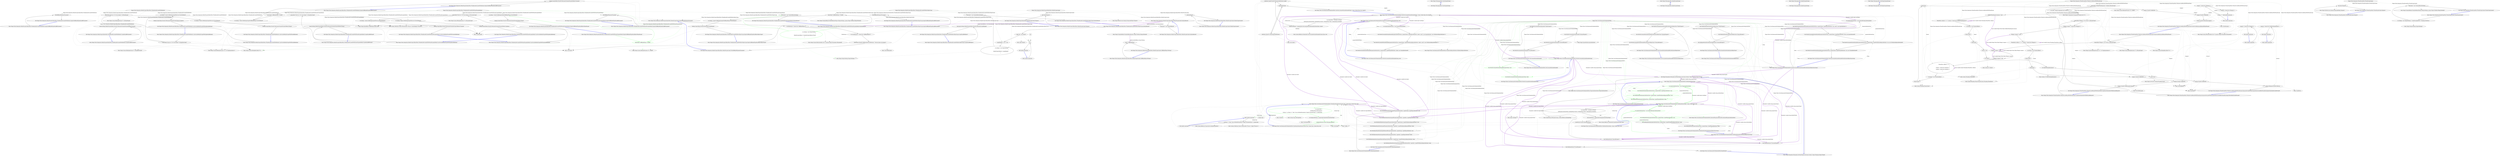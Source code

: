 digraph  {
m0_38 [label="Entry Ninject.Syntax.IBindingInSyntax<T>.InThreadScope()", span="54-54", cluster="Ninject.Syntax.IBindingInSyntax<T>.InThreadScope()", file="DefaultScopeCallbackTests.cs"];
m0_62 [label="Entry Ninject.Tests.Integration.DefaultScopeCallbackTests.WhenKernelIsCreatedWithNewObjectScope.InitializeKernel()", span="115-115", cluster="Ninject.Tests.Integration.DefaultScopeCallbackTests.WhenKernelIsCreatedWithNewObjectScope.InitializeKernel()", file="DefaultScopeCallbackTests.cs"];
m0_63 [label="object obj = new object()", span="117-117", cluster="Ninject.Tests.Integration.DefaultScopeCallbackTests.WhenKernelIsCreatedWithNewObjectScope.InitializeKernel()", file="DefaultScopeCallbackTests.cs"];
m0_64 [label="scopeDelegate = ctx => obj", span="118-118", cluster="Ninject.Tests.Integration.DefaultScopeCallbackTests.WhenKernelIsCreatedWithNewObjectScope.InitializeKernel()", file="DefaultScopeCallbackTests.cs"];
m0_65 [label="var settings = new NinjectSettings\r\n                           {\r\n                               DefaultScopeCallback = scopeDelegate\r\n                           }", span="119-122", cluster="Ninject.Tests.Integration.DefaultScopeCallbackTests.WhenKernelIsCreatedWithNewObjectScope.InitializeKernel()", file="DefaultScopeCallbackTests.cs"];
m0_66 [label="this.kernel = new StandardKernel(settings)", span="123-123", cluster="Ninject.Tests.Integration.DefaultScopeCallbackTests.WhenKernelIsCreatedWithNewObjectScope.InitializeKernel()", file="DefaultScopeCallbackTests.cs"];
m0_67 [label="Exit Ninject.Tests.Integration.DefaultScopeCallbackTests.WhenKernelIsCreatedWithNewObjectScope.InitializeKernel()", span="115-115", cluster="Ninject.Tests.Integration.DefaultScopeCallbackTests.WhenKernelIsCreatedWithNewObjectScope.InitializeKernel()", file="DefaultScopeCallbackTests.cs"];
m0_84 [label="Entry Ninject.Syntax.IBindingInSyntax<T>.InTransientScope()", span="47-47", cluster="Ninject.Syntax.IBindingInSyntax<T>.InTransientScope()", file="DefaultScopeCallbackTests.cs"];
m0_7 [label="Entry Ninject.Infrastructure.Disposal.DisposableObject.Dispose()", span="28-28", cluster="Ninject.Infrastructure.Disposal.DisposableObject.Dispose()", file="DefaultScopeCallbackTests.cs"];
m0_4 [label="Entry Ninject.Tests.Integration.DefaultScopeCallbackTests.DefaultScopeContext.Dispose()", span="22-22", cluster="Ninject.Tests.Integration.DefaultScopeCallbackTests.DefaultScopeContext.Dispose()", file="DefaultScopeCallbackTests.cs"];
m0_5 [label="this.kernel.Dispose()", span="24-24", cluster="Ninject.Tests.Integration.DefaultScopeCallbackTests.DefaultScopeContext.Dispose()", file="DefaultScopeCallbackTests.cs"];
m0_6 [label="Exit Ninject.Tests.Integration.DefaultScopeCallbackTests.DefaultScopeContext.Dispose()", span="22-22", cluster="Ninject.Tests.Integration.DefaultScopeCallbackTests.DefaultScopeContext.Dispose()", file="DefaultScopeCallbackTests.cs"];
m0_17 [label="Entry Unk.Should", span="", cluster="Unk.Should", file="DefaultScopeCallbackTests.cs"];
m0_45 [label="Entry Ninject.Tests.Integration.DefaultScopeCallbackTests.WhenKernelIsCreatedWithDefaults.ExplicitSelfBindedTypeShouldBeTransient()", span="83-83", cluster="Ninject.Tests.Integration.DefaultScopeCallbackTests.WhenKernelIsCreatedWithDefaults.ExplicitSelfBindedTypeShouldBeTransient()", file="DefaultScopeCallbackTests.cs"];
m0_46 [label="kernel.Bind<SelfBindedType>().ToSelf()", span="85-85", cluster="Ninject.Tests.Integration.DefaultScopeCallbackTests.WhenKernelIsCreatedWithDefaults.ExplicitSelfBindedTypeShouldBeTransient()", file="DefaultScopeCallbackTests.cs"];
m0_47 [label="var binding = kernel.GetBindings(typeof(SelfBindedType)).FirstOrDefault()", span="86-86", cluster="Ninject.Tests.Integration.DefaultScopeCallbackTests.WhenKernelIsCreatedWithDefaults.ExplicitSelfBindedTypeShouldBeTransient()", file="DefaultScopeCallbackTests.cs"];
m0_48 [label="binding.ScopeCallback.Should().BeSameAs(StandardScopeCallbacks.Transient)", span="87-87", cluster="Ninject.Tests.Integration.DefaultScopeCallbackTests.WhenKernelIsCreatedWithDefaults.ExplicitSelfBindedTypeShouldBeTransient()", file="DefaultScopeCallbackTests.cs"];
m0_49 [label="Exit Ninject.Tests.Integration.DefaultScopeCallbackTests.WhenKernelIsCreatedWithDefaults.ExplicitSelfBindedTypeShouldBeTransient()", span="83-83", cluster="Ninject.Tests.Integration.DefaultScopeCallbackTests.WhenKernelIsCreatedWithDefaults.ExplicitSelfBindedTypeShouldBeTransient()", file="DefaultScopeCallbackTests.cs"];
m0_19 [label="Entry Ninject.Tests.Integration.DefaultScopeCallbackTests.DefaultScopeContext.SelfBindedType.ToString()", span="45-45", cluster="Ninject.Tests.Integration.DefaultScopeCallbackTests.DefaultScopeContext.SelfBindedType.ToString()", file="DefaultScopeCallbackTests.cs"];
m0_20 [label="return ''SelfBindedType'';", span="47-47", cluster="Ninject.Tests.Integration.DefaultScopeCallbackTests.DefaultScopeContext.SelfBindedType.ToString()", file="DefaultScopeCallbackTests.cs"];
m0_21 [label="Exit Ninject.Tests.Integration.DefaultScopeCallbackTests.DefaultScopeContext.SelfBindedType.ToString()", span="45-45", cluster="Ninject.Tests.Integration.DefaultScopeCallbackTests.DefaultScopeContext.SelfBindedType.ToString()", file="DefaultScopeCallbackTests.cs"];
m0_28 [label="Entry Ninject.Syntax.IBindingToSyntax<T1>.To<TImplementation>()", span="48-48", cluster="Ninject.Syntax.IBindingToSyntax<T1>.To<TImplementation>()", file="DefaultScopeCallbackTests.cs"];
m0_11 [label="Entry Ninject.Tests.Integration.DefaultScopeCallbackTests.DefaultScopeContext.TestSelfBindedTypesAreTransient()", span="32-32", cluster="Ninject.Tests.Integration.DefaultScopeCallbackTests.DefaultScopeContext.TestSelfBindedTypesAreTransient()", file="DefaultScopeCallbackTests.cs"];
m0_12 [label="var firstInstance = kernel.Get<SelfBindedType>()", span="34-34", cluster="Ninject.Tests.Integration.DefaultScopeCallbackTests.DefaultScopeContext.TestSelfBindedTypesAreTransient()", file="DefaultScopeCallbackTests.cs"];
m0_13 [label="var secondInstance = kernel.Get<SelfBindedType>()", span="35-35", cluster="Ninject.Tests.Integration.DefaultScopeCallbackTests.DefaultScopeContext.TestSelfBindedTypesAreTransient()", file="DefaultScopeCallbackTests.cs"];
m0_14 [label="firstInstance.Should().NotBeSameAs(secondInstance, ''because types are transient'')", span="36-36", cluster="Ninject.Tests.Integration.DefaultScopeCallbackTests.DefaultScopeContext.TestSelfBindedTypesAreTransient()", file="DefaultScopeCallbackTests.cs"];
m0_15 [label="Exit Ninject.Tests.Integration.DefaultScopeCallbackTests.DefaultScopeContext.TestSelfBindedTypesAreTransient()", span="32-32", cluster="Ninject.Tests.Integration.DefaultScopeCallbackTests.DefaultScopeContext.TestSelfBindedTypesAreTransient()", file="DefaultScopeCallbackTests.cs"];
m0_18 [label="Entry Unk.NotBeSameAs", span="", cluster="Unk.NotBeSameAs", file="DefaultScopeCallbackTests.cs"];
m0_79 [label="Entry Ninject.Tests.Integration.DefaultScopeCallbackTests.WhenKernelIsCreatedWithThreadScopeAsDefault.CanOverrideDefaultScopeWithTransientInBinding()", span="138-138", cluster="Ninject.Tests.Integration.DefaultScopeCallbackTests.WhenKernelIsCreatedWithThreadScopeAsDefault.CanOverrideDefaultScopeWithTransientInBinding()", file="DefaultScopeCallbackTests.cs"];
m0_80 [label="kernel.Bind<IService>().To<ServiceImpl>().InTransientScope()", span="140-140", cluster="Ninject.Tests.Integration.DefaultScopeCallbackTests.WhenKernelIsCreatedWithThreadScopeAsDefault.CanOverrideDefaultScopeWithTransientInBinding()", file="DefaultScopeCallbackTests.cs"];
m0_81 [label="var binding = kernel.GetBindings(typeof(IService)).FirstOrDefault()", span="141-141", cluster="Ninject.Tests.Integration.DefaultScopeCallbackTests.WhenKernelIsCreatedWithThreadScopeAsDefault.CanOverrideDefaultScopeWithTransientInBinding()", file="DefaultScopeCallbackTests.cs"];
m0_82 [label="binding.ScopeCallback.Should().BeSameAs(StandardScopeCallbacks.Transient)", span="142-142", cluster="Ninject.Tests.Integration.DefaultScopeCallbackTests.WhenKernelIsCreatedWithThreadScopeAsDefault.CanOverrideDefaultScopeWithTransientInBinding()", file="DefaultScopeCallbackTests.cs"];
m0_83 [label="Exit Ninject.Tests.Integration.DefaultScopeCallbackTests.WhenKernelIsCreatedWithThreadScopeAsDefault.CanOverrideDefaultScopeWithTransientInBinding()", span="138-138", cluster="Ninject.Tests.Integration.DefaultScopeCallbackTests.WhenKernelIsCreatedWithThreadScopeAsDefault.CanOverrideDefaultScopeWithTransientInBinding()", file="DefaultScopeCallbackTests.cs"];
m0_31 [label="Entry System.Collections.Generic.IEnumerable<TSource>.FirstOrDefault<TSource>()", span="0-0", cluster="System.Collections.Generic.IEnumerable<TSource>.FirstOrDefault<TSource>()", file="DefaultScopeCallbackTests.cs"];
m0_29 [label="Entry Ninject.Syntax.IBindingInSyntax<T>.InSingletonScope()", span="40-40", cluster="Ninject.Syntax.IBindingInSyntax<T>.InSingletonScope()", file="DefaultScopeCallbackTests.cs"];
m0_27 [label="Entry Ninject.Syntax.BindingRoot.Bind<T>()", span="49-49", cluster="Ninject.Syntax.BindingRoot.Bind<T>()", file="DefaultScopeCallbackTests.cs"];
m0_22 [label="Entry Ninject.Tests.Integration.DefaultScopeCallbackTests.WhenKernelIsCreatedWithDefaults.CanOverrideDefaultScopeWithSingletonInBinding()", span="55-55", cluster="Ninject.Tests.Integration.DefaultScopeCallbackTests.WhenKernelIsCreatedWithDefaults.CanOverrideDefaultScopeWithSingletonInBinding()", file="DefaultScopeCallbackTests.cs"];
m0_23 [label="kernel.Bind<IService>().To<ServiceImpl>().InSingletonScope()", span="57-57", cluster="Ninject.Tests.Integration.DefaultScopeCallbackTests.WhenKernelIsCreatedWithDefaults.CanOverrideDefaultScopeWithSingletonInBinding()", file="DefaultScopeCallbackTests.cs"];
m0_24 [label="var binding = kernel.GetBindings(typeof(IService)).FirstOrDefault()", span="58-58", cluster="Ninject.Tests.Integration.DefaultScopeCallbackTests.WhenKernelIsCreatedWithDefaults.CanOverrideDefaultScopeWithSingletonInBinding()", file="DefaultScopeCallbackTests.cs"];
m0_25 [label="binding.ScopeCallback.Should().BeSameAs(StandardScopeCallbacks.Singleton)", span="59-59", cluster="Ninject.Tests.Integration.DefaultScopeCallbackTests.WhenKernelIsCreatedWithDefaults.CanOverrideDefaultScopeWithSingletonInBinding()", file="DefaultScopeCallbackTests.cs"];
m0_26 [label="Exit Ninject.Tests.Integration.DefaultScopeCallbackTests.WhenKernelIsCreatedWithDefaults.CanOverrideDefaultScopeWithSingletonInBinding()", span="55-55", cluster="Ninject.Tests.Integration.DefaultScopeCallbackTests.WhenKernelIsCreatedWithDefaults.CanOverrideDefaultScopeWithSingletonInBinding()", file="DefaultScopeCallbackTests.cs"];
m0_42 [label="Entry Ninject.Tests.Integration.DefaultScopeCallbackTests.WhenKernelIsCreatedWithDefaults.ImplicitSelfBindedTypeShouldBeTransient()", span="77-77", cluster="Ninject.Tests.Integration.DefaultScopeCallbackTests.WhenKernelIsCreatedWithDefaults.ImplicitSelfBindedTypeShouldBeTransient()", file="DefaultScopeCallbackTests.cs"];
m0_43 [label="TestSelfBindedTypesAreTransient()", span="79-79", cluster="Ninject.Tests.Integration.DefaultScopeCallbackTests.WhenKernelIsCreatedWithDefaults.ImplicitSelfBindedTypeShouldBeTransient()", file="DefaultScopeCallbackTests.cs"];
m0_44 [label="Exit Ninject.Tests.Integration.DefaultScopeCallbackTests.WhenKernelIsCreatedWithDefaults.ImplicitSelfBindedTypeShouldBeTransient()", span="77-77", cluster="Ninject.Tests.Integration.DefaultScopeCallbackTests.WhenKernelIsCreatedWithDefaults.ImplicitSelfBindedTypeShouldBeTransient()", file="DefaultScopeCallbackTests.cs"];
m0_74 [label="Entry Ninject.Tests.Integration.DefaultScopeCallbackTests.WhenKernelIsCreatedWithThreadScopeAsDefault.CanOverrideDefaultScopeWithSingletonInBinding()", span="130-130", cluster="Ninject.Tests.Integration.DefaultScopeCallbackTests.WhenKernelIsCreatedWithThreadScopeAsDefault.CanOverrideDefaultScopeWithSingletonInBinding()", file="DefaultScopeCallbackTests.cs"];
m0_75 [label="kernel.Bind<IService>().To<ServiceImpl>().InSingletonScope()", span="132-132", cluster="Ninject.Tests.Integration.DefaultScopeCallbackTests.WhenKernelIsCreatedWithThreadScopeAsDefault.CanOverrideDefaultScopeWithSingletonInBinding()", file="DefaultScopeCallbackTests.cs"];
m0_76 [label="var binding = kernel.GetBindings(typeof(IService)).FirstOrDefault()", span="133-133", cluster="Ninject.Tests.Integration.DefaultScopeCallbackTests.WhenKernelIsCreatedWithThreadScopeAsDefault.CanOverrideDefaultScopeWithSingletonInBinding()", file="DefaultScopeCallbackTests.cs"];
m0_77 [label="binding.ScopeCallback.Should().BeSameAs(StandardScopeCallbacks.Singleton)", span="134-134", cluster="Ninject.Tests.Integration.DefaultScopeCallbackTests.WhenKernelIsCreatedWithThreadScopeAsDefault.CanOverrideDefaultScopeWithSingletonInBinding()", file="DefaultScopeCallbackTests.cs"];
m0_78 [label="Exit Ninject.Tests.Integration.DefaultScopeCallbackTests.WhenKernelIsCreatedWithThreadScopeAsDefault.CanOverrideDefaultScopeWithSingletonInBinding()", span="130-130", cluster="Ninject.Tests.Integration.DefaultScopeCallbackTests.WhenKernelIsCreatedWithThreadScopeAsDefault.CanOverrideDefaultScopeWithSingletonInBinding()", file="DefaultScopeCallbackTests.cs"];
m0_68 [label="Entry object.Object()", span="0-0", cluster="object.Object()", file="DefaultScopeCallbackTests.cs"];
m0_57 [label="Entry Ninject.Tests.Integration.DefaultScopeCallbackTests.WhenKernelIsCreatedWithNewObjectScope.ExplicitSelfBindedTypeShouldHaveObjectScope()", span="108-108", cluster="Ninject.Tests.Integration.DefaultScopeCallbackTests.WhenKernelIsCreatedWithNewObjectScope.ExplicitSelfBindedTypeShouldHaveObjectScope()", file="DefaultScopeCallbackTests.cs"];
m0_58 [label="kernel.Bind<SelfBindedType>().ToSelf()", span="110-110", cluster="Ninject.Tests.Integration.DefaultScopeCallbackTests.WhenKernelIsCreatedWithNewObjectScope.ExplicitSelfBindedTypeShouldHaveObjectScope()", file="DefaultScopeCallbackTests.cs"];
m0_59 [label="var binding = kernel.GetBindings(typeof(SelfBindedType)).FirstOrDefault()", span="111-111", cluster="Ninject.Tests.Integration.DefaultScopeCallbackTests.WhenKernelIsCreatedWithNewObjectScope.ExplicitSelfBindedTypeShouldHaveObjectScope()", file="DefaultScopeCallbackTests.cs"];
m0_60 [label="binding.ScopeCallback.Should().BeSameAs(scopeDelegate)", span="112-112", cluster="Ninject.Tests.Integration.DefaultScopeCallbackTests.WhenKernelIsCreatedWithNewObjectScope.ExplicitSelfBindedTypeShouldHaveObjectScope()", file="DefaultScopeCallbackTests.cs"];
m0_61 [label="Exit Ninject.Tests.Integration.DefaultScopeCallbackTests.WhenKernelIsCreatedWithNewObjectScope.ExplicitSelfBindedTypeShouldHaveObjectScope()", span="108-108", cluster="Ninject.Tests.Integration.DefaultScopeCallbackTests.WhenKernelIsCreatedWithNewObjectScope.ExplicitSelfBindedTypeShouldHaveObjectScope()", file="DefaultScopeCallbackTests.cs"];
m0_10 [label="Entry Ninject.StandardKernel.StandardKernel(params Ninject.Modules.INinjectModule[])", span="45-45", cluster="Ninject.StandardKernel.StandardKernel(params Ninject.Modules.INinjectModule[])", file="DefaultScopeCallbackTests.cs"];
m0_0 [label="Entry Ninject.Tests.Integration.DefaultScopeCallbackTests.DefaultScopeContext.DefaultScopeContext()", span="17-17", cluster="Ninject.Tests.Integration.DefaultScopeCallbackTests.DefaultScopeContext.DefaultScopeContext()", file="DefaultScopeCallbackTests.cs"];
m0_1 [label="InitializeKernel()", span="19-19", cluster="Ninject.Tests.Integration.DefaultScopeCallbackTests.DefaultScopeContext.DefaultScopeContext()", file="DefaultScopeCallbackTests.cs"];
m0_2 [label="Exit Ninject.Tests.Integration.DefaultScopeCallbackTests.DefaultScopeContext.DefaultScopeContext()", span="17-17", cluster="Ninject.Tests.Integration.DefaultScopeCallbackTests.DefaultScopeContext.DefaultScopeContext()", file="DefaultScopeCallbackTests.cs"];
m0_3 [label="Entry Ninject.Tests.Integration.DefaultScopeCallbackTests.DefaultScopeContext.InitializeKernel()", span="27-27", cluster="Ninject.Tests.Integration.DefaultScopeCallbackTests.DefaultScopeContext.InitializeKernel()", file="DefaultScopeCallbackTests.cs"];
m0_8 [label="this.kernel = new StandardKernel()", span="29-29", cluster="Ninject.Tests.Integration.DefaultScopeCallbackTests.DefaultScopeContext.InitializeKernel()", file="DefaultScopeCallbackTests.cs"];
m0_9 [label="Exit Ninject.Tests.Integration.DefaultScopeCallbackTests.DefaultScopeContext.InitializeKernel()", span="27-27", cluster="Ninject.Tests.Integration.DefaultScopeCallbackTests.DefaultScopeContext.InitializeKernel()", file="DefaultScopeCallbackTests.cs"];
m0_16 [label="Entry Ninject.Syntax.IResolutionRoot.Get<T>(params Ninject.Parameters.IParameter[])", span="34-34", cluster="Ninject.Syntax.IResolutionRoot.Get<T>(params Ninject.Parameters.IParameter[])", file="DefaultScopeCallbackTests.cs"];
m0_70 [label="Entry Ninject.StandardKernel.StandardKernel(Ninject.INinjectSettings, params Ninject.Modules.INinjectModule[])", span="54-54", cluster="Ninject.StandardKernel.StandardKernel(Ninject.INinjectSettings, params Ninject.Modules.INinjectModule[])", file="DefaultScopeCallbackTests.cs"];
m0_85 [label="Entry Ninject.Tests.Integration.DefaultScopeCallbackTests.WhenKernelIsCreatedWithThreadScopeAsDefault.ScopeShouldBeThread()", span="146-146", cluster="Ninject.Tests.Integration.DefaultScopeCallbackTests.WhenKernelIsCreatedWithThreadScopeAsDefault.ScopeShouldBeThread()", file="DefaultScopeCallbackTests.cs"];
m0_86 [label="kernel.Settings.DefaultScopeCallback.Should().BeSameAs(StandardScopeCallbacks.Thread)", span="148-148", cluster="Ninject.Tests.Integration.DefaultScopeCallbackTests.WhenKernelIsCreatedWithThreadScopeAsDefault.ScopeShouldBeThread()", file="DefaultScopeCallbackTests.cs"];
m0_87 [label="Exit Ninject.Tests.Integration.DefaultScopeCallbackTests.WhenKernelIsCreatedWithThreadScopeAsDefault.ScopeShouldBeThread()", span="146-146", cluster="Ninject.Tests.Integration.DefaultScopeCallbackTests.WhenKernelIsCreatedWithThreadScopeAsDefault.ScopeShouldBeThread()", file="DefaultScopeCallbackTests.cs"];
m0_32 [label="Entry Unk.BeSameAs", span="", cluster="Unk.BeSameAs", file="DefaultScopeCallbackTests.cs"];
m0_71 [label="Entry lambda expression", span="118-118", cluster="lambda expression", file="DefaultScopeCallbackTests.cs"];
m0_72 [label=obj, span="118-118", cluster="lambda expression", file="DefaultScopeCallbackTests.cs"];
m0_73 [label="Exit lambda expression", span="118-118", cluster="lambda expression", file="DefaultScopeCallbackTests.cs"];
m0_54 [label="Entry Ninject.Tests.Integration.DefaultScopeCallbackTests.WhenKernelIsCreatedWithNewObjectScope.ImplicitSelfBindedTypeShouldBeTransient()", span="102-102", cluster="Ninject.Tests.Integration.DefaultScopeCallbackTests.WhenKernelIsCreatedWithNewObjectScope.ImplicitSelfBindedTypeShouldBeTransient()", file="DefaultScopeCallbackTests.cs"];
m0_55 [label="TestSelfBindedTypesAreTransient()", span="104-104", cluster="Ninject.Tests.Integration.DefaultScopeCallbackTests.WhenKernelIsCreatedWithNewObjectScope.ImplicitSelfBindedTypeShouldBeTransient()", file="DefaultScopeCallbackTests.cs"];
m0_56 [label="Exit Ninject.Tests.Integration.DefaultScopeCallbackTests.WhenKernelIsCreatedWithNewObjectScope.ImplicitSelfBindedTypeShouldBeTransient()", span="102-102", cluster="Ninject.Tests.Integration.DefaultScopeCallbackTests.WhenKernelIsCreatedWithNewObjectScope.ImplicitSelfBindedTypeShouldBeTransient()", file="DefaultScopeCallbackTests.cs"];
m0_30 [label="Entry Ninject.KernelBase.GetBindings(System.Type)", span="464-464", cluster="Ninject.KernelBase.GetBindings(System.Type)", file="DefaultScopeCallbackTests.cs"];
m0_91 [label="Entry Ninject.Tests.Integration.DefaultScopeCallbackTests.WhenKernelIsCreatedWithThreadScopeAsDefault.ExplicitSelfBindedTypeShouldHaveThreadScope()", span="158-158", cluster="Ninject.Tests.Integration.DefaultScopeCallbackTests.WhenKernelIsCreatedWithThreadScopeAsDefault.ExplicitSelfBindedTypeShouldHaveThreadScope()", file="DefaultScopeCallbackTests.cs"];
m0_92 [label="kernel.Bind<SelfBindedType>().ToSelf()", span="160-160", cluster="Ninject.Tests.Integration.DefaultScopeCallbackTests.WhenKernelIsCreatedWithThreadScopeAsDefault.ExplicitSelfBindedTypeShouldHaveThreadScope()", file="DefaultScopeCallbackTests.cs", color=green, community=0];
m0_93 [label="var binding = kernel.GetBindings(typeof(SelfBindedType)).FirstOrDefault()", span="161-161", cluster="Ninject.Tests.Integration.DefaultScopeCallbackTests.WhenKernelIsCreatedWithThreadScopeAsDefault.ExplicitSelfBindedTypeShouldHaveThreadScope()", file="DefaultScopeCallbackTests.cs"];
m0_94 [label="binding.ScopeCallback.Should().BeSameAs(StandardScopeCallbacks.Thread)", span="162-162", cluster="Ninject.Tests.Integration.DefaultScopeCallbackTests.WhenKernelIsCreatedWithThreadScopeAsDefault.ExplicitSelfBindedTypeShouldHaveThreadScope()", file="DefaultScopeCallbackTests.cs"];
m0_95 [label="Exit Ninject.Tests.Integration.DefaultScopeCallbackTests.WhenKernelIsCreatedWithThreadScopeAsDefault.ExplicitSelfBindedTypeShouldHaveThreadScope()", span="158-158", cluster="Ninject.Tests.Integration.DefaultScopeCallbackTests.WhenKernelIsCreatedWithThreadScopeAsDefault.ExplicitSelfBindedTypeShouldHaveThreadScope()", file="DefaultScopeCallbackTests.cs"];
m0_50 [label="Entry Ninject.Syntax.IBindingToSyntax<T1>.ToSelf()", span="41-41", cluster="Ninject.Syntax.IBindingToSyntax<T1>.ToSelf()", file="DefaultScopeCallbackTests.cs"];
m0_69 [label="Entry Ninject.NinjectSettings.NinjectSettings()", span="29-29", cluster="Ninject.NinjectSettings.NinjectSettings()", file="DefaultScopeCallbackTests.cs"];
m0_33 [label="Entry Ninject.Tests.Integration.DefaultScopeCallbackTests.WhenKernelIsCreatedWithDefaults.CanOverrideDefaultScopeWithThreadInBinding()", span="63-63", cluster="Ninject.Tests.Integration.DefaultScopeCallbackTests.WhenKernelIsCreatedWithDefaults.CanOverrideDefaultScopeWithThreadInBinding()", file="DefaultScopeCallbackTests.cs"];
m0_34 [label="kernel.Bind<IService>().To<ServiceImpl>().InThreadScope()", span="65-65", cluster="Ninject.Tests.Integration.DefaultScopeCallbackTests.WhenKernelIsCreatedWithDefaults.CanOverrideDefaultScopeWithThreadInBinding()", file="DefaultScopeCallbackTests.cs"];
m0_35 [label="var binding = kernel.GetBindings(typeof(IService)).FirstOrDefault()", span="66-66", cluster="Ninject.Tests.Integration.DefaultScopeCallbackTests.WhenKernelIsCreatedWithDefaults.CanOverrideDefaultScopeWithThreadInBinding()", file="DefaultScopeCallbackTests.cs"];
m0_36 [label="binding.ScopeCallback.Should().BeSameAs(StandardScopeCallbacks.Thread)", span="67-67", cluster="Ninject.Tests.Integration.DefaultScopeCallbackTests.WhenKernelIsCreatedWithDefaults.CanOverrideDefaultScopeWithThreadInBinding()", file="DefaultScopeCallbackTests.cs"];
m0_37 [label="Exit Ninject.Tests.Integration.DefaultScopeCallbackTests.WhenKernelIsCreatedWithDefaults.CanOverrideDefaultScopeWithThreadInBinding()", span="63-63", cluster="Ninject.Tests.Integration.DefaultScopeCallbackTests.WhenKernelIsCreatedWithDefaults.CanOverrideDefaultScopeWithThreadInBinding()", file="DefaultScopeCallbackTests.cs"];
m0_96 [label="Entry Ninject.Tests.Integration.DefaultScopeCallbackTests.WhenKernelIsCreatedWithThreadScopeAsDefault.InitializeKernel()", span="165-165", cluster="Ninject.Tests.Integration.DefaultScopeCallbackTests.WhenKernelIsCreatedWithThreadScopeAsDefault.InitializeKernel()", file="DefaultScopeCallbackTests.cs"];
m0_97 [label="var settings = new NinjectSettings\r\n                           {\r\n                               DefaultScopeCallback = StandardScopeCallbacks.Thread\r\n                           }", span="167-170", cluster="Ninject.Tests.Integration.DefaultScopeCallbackTests.WhenKernelIsCreatedWithThreadScopeAsDefault.InitializeKernel()", file="DefaultScopeCallbackTests.cs", color=green, community=0];
m0_98 [label="this.kernel = new StandardKernel(settings)", span="171-171", cluster="Ninject.Tests.Integration.DefaultScopeCallbackTests.WhenKernelIsCreatedWithThreadScopeAsDefault.InitializeKernel()", file="DefaultScopeCallbackTests.cs"];
m0_99 [label="Exit Ninject.Tests.Integration.DefaultScopeCallbackTests.WhenKernelIsCreatedWithThreadScopeAsDefault.InitializeKernel()", span="165-165", cluster="Ninject.Tests.Integration.DefaultScopeCallbackTests.WhenKernelIsCreatedWithThreadScopeAsDefault.InitializeKernel()", file="DefaultScopeCallbackTests.cs"];
m0_39 [label="Entry Ninject.Tests.Integration.DefaultScopeCallbackTests.WhenKernelIsCreatedWithDefaults.ScopeShouldBeTransient()", span="71-71", cluster="Ninject.Tests.Integration.DefaultScopeCallbackTests.WhenKernelIsCreatedWithDefaults.ScopeShouldBeTransient()", file="DefaultScopeCallbackTests.cs"];
m0_40 [label="kernel.Settings.DefaultScopeCallback.Should().BeSameAs(StandardScopeCallbacks.Transient)", span="73-73", cluster="Ninject.Tests.Integration.DefaultScopeCallbackTests.WhenKernelIsCreatedWithDefaults.ScopeShouldBeTransient()", file="DefaultScopeCallbackTests.cs"];
m0_41 [label="Exit Ninject.Tests.Integration.DefaultScopeCallbackTests.WhenKernelIsCreatedWithDefaults.ScopeShouldBeTransient()", span="71-71", cluster="Ninject.Tests.Integration.DefaultScopeCallbackTests.WhenKernelIsCreatedWithDefaults.ScopeShouldBeTransient()", file="DefaultScopeCallbackTests.cs"];
m0_88 [label="Entry Ninject.Tests.Integration.DefaultScopeCallbackTests.WhenKernelIsCreatedWithThreadScopeAsDefault.ImplicitSelfBindedTypeShouldBeTransient()", span="152-152", cluster="Ninject.Tests.Integration.DefaultScopeCallbackTests.WhenKernelIsCreatedWithThreadScopeAsDefault.ImplicitSelfBindedTypeShouldBeTransient()", file="DefaultScopeCallbackTests.cs"];
m0_89 [label="TestSelfBindedTypesAreTransient()", span="154-154", cluster="Ninject.Tests.Integration.DefaultScopeCallbackTests.WhenKernelIsCreatedWithThreadScopeAsDefault.ImplicitSelfBindedTypeShouldBeTransient()", file="DefaultScopeCallbackTests.cs"];
m0_90 [label="Exit Ninject.Tests.Integration.DefaultScopeCallbackTests.WhenKernelIsCreatedWithThreadScopeAsDefault.ImplicitSelfBindedTypeShouldBeTransient()", span="152-152", cluster="Ninject.Tests.Integration.DefaultScopeCallbackTests.WhenKernelIsCreatedWithThreadScopeAsDefault.ImplicitSelfBindedTypeShouldBeTransient()", file="DefaultScopeCallbackTests.cs"];
m0_51 [label="Entry Ninject.Tests.Integration.DefaultScopeCallbackTests.WhenKernelIsCreatedWithNewObjectScope.ScopeShouldBeObject()", span="96-96", cluster="Ninject.Tests.Integration.DefaultScopeCallbackTests.WhenKernelIsCreatedWithNewObjectScope.ScopeShouldBeObject()", file="DefaultScopeCallbackTests.cs"];
m0_52 [label="this.kernel.Settings.DefaultScopeCallback.Should().BeSameAs(scopeDelegate)", span="98-98", cluster="Ninject.Tests.Integration.DefaultScopeCallbackTests.WhenKernelIsCreatedWithNewObjectScope.ScopeShouldBeObject()", file="DefaultScopeCallbackTests.cs"];
m0_53 [label="Exit Ninject.Tests.Integration.DefaultScopeCallbackTests.WhenKernelIsCreatedWithNewObjectScope.ScopeShouldBeObject()", span="96-96", cluster="Ninject.Tests.Integration.DefaultScopeCallbackTests.WhenKernelIsCreatedWithNewObjectScope.ScopeShouldBeObject()", file="DefaultScopeCallbackTests.cs"];
m0_100 [label="Ninject.Tests.Integration.DefaultScopeCallbackTests.DefaultScopeContext", span="", file="DefaultScopeCallbackTests.cs"];
m0_101 [label="Ninject.Tests.Integration.DefaultScopeCallbackTests.WhenKernelIsCreatedWithDefaults", span="", file="DefaultScopeCallbackTests.cs"];
m0_102 [label="Ninject.Tests.Integration.DefaultScopeCallbackTests.WhenKernelIsCreatedWithNewObjectScope", span="", file="DefaultScopeCallbackTests.cs"];
m0_103 [label=obj, span="", file="DefaultScopeCallbackTests.cs"];
m0_104 [label="Ninject.Tests.Integration.DefaultScopeCallbackTests.WhenKernelIsCreatedWithThreadScopeAsDefault", span="", file="DefaultScopeCallbackTests.cs"];
m1_36 [label="Entry Ninject.Tests.Unit.ExtensionsForMemberInfoTest.TestIndexerHasAttribute(System.Type, System.Type, System.Type, bool)", span="59-59", cluster="Ninject.Tests.Unit.ExtensionsForMemberInfoTest.TestIndexerHasAttribute(System.Type, System.Type, System.Type, bool)", file="ExtensionsForMemberInfoTest.cs"];
m1_37 [label="var propertyInfo =\r\n                testObjectType.GetProperties()\r\n                    .First(pi => pi.Name == ''Item'' && pi.GetIndexParameters().Single().ParameterType == indexerType)", span="61-63", cluster="Ninject.Tests.Unit.ExtensionsForMemberInfoTest.TestIndexerHasAttribute(System.Type, System.Type, System.Type, bool)", color=green, community=0, file="ExtensionsForMemberInfoTest.cs"];
m1_38 [label="var hasInjectAttribute = propertyInfo.HasAttribute(attributeType)", span="64-64", cluster="Ninject.Tests.Unit.ExtensionsForMemberInfoTest.TestIndexerHasAttribute(System.Type, System.Type, System.Type, bool)", file="ExtensionsForMemberInfoTest.cs"];
m1_39 [label="hasInjectAttribute.Should().Be(expectedResult)", span="66-66", cluster="Ninject.Tests.Unit.ExtensionsForMemberInfoTest.TestIndexerHasAttribute(System.Type, System.Type, System.Type, bool)", color=green, community=0, file="ExtensionsForMemberInfoTest.cs"];
m1_40 [label="Exit Ninject.Tests.Unit.ExtensionsForMemberInfoTest.TestIndexerHasAttribute(System.Type, System.Type, System.Type, bool)", span="59-59", cluster="Ninject.Tests.Unit.ExtensionsForMemberInfoTest.TestIndexerHasAttribute(System.Type, System.Type, System.Type, bool)", file="ExtensionsForMemberInfoTest.cs"];
m1_77 [label="Entry object.GetType()", span="0-0", cluster="object.GetType()", file="ExtensionsForMemberInfoTest.cs"];
m1_44 [label="Entry Unk.Should", span="", cluster="Unk.Should", file="ExtensionsForMemberInfoTest.cs"];
m1_70 [label="Entry Ninject.Tests.Unit.ExtensionsForMemberInfoTest.InheritedPropertyAttributeTest.InheritedPropertyAttributeTest()", span="184-184", cluster="Ninject.Tests.Unit.ExtensionsForMemberInfoTest.InheritedPropertyAttributeTest.InheritedPropertyAttributeTest()", file="ExtensionsForMemberInfoTest.cs"];
m1_62 [label="Entry Ninject.Tests.Unit.ExtensionsForMemberInfoTest.NotInheritedInjectAttribute.NotInheritedInjectAttribute()", span="131-131", cluster="Ninject.Tests.Unit.ExtensionsForMemberInfoTest.NotInheritedInjectAttribute.NotInheritedInjectAttribute()", file="ExtensionsForMemberInfoTest.cs"];
m1_13 [label="Entry Ninject.Tests.Unit.ExtensionsForMemberInfoTest.GetCustomAttributesExtended()", span="30-30", cluster="Ninject.Tests.Unit.ExtensionsForMemberInfoTest.GetCustomAttributesExtended()", file="ExtensionsForMemberInfoTest.cs"];
m1_14 [label="this.TestGetCustomAttributesExtended(''PublicProperty'')", span="32-32", cluster="Ninject.Tests.Unit.ExtensionsForMemberInfoTest.GetCustomAttributesExtended()", file="ExtensionsForMemberInfoTest.cs"];
m1_15 [label="this.TestGetCustomAttributesExtended(''InternalProperty'')", span="33-33", cluster="Ninject.Tests.Unit.ExtensionsForMemberInfoTest.GetCustomAttributesExtended()", file="ExtensionsForMemberInfoTest.cs"];
m1_16 [label="this.TestGetCustomAttributesExtended(''ProtectedProperty'')", span="34-34", cluster="Ninject.Tests.Unit.ExtensionsForMemberInfoTest.GetCustomAttributesExtended()", file="ExtensionsForMemberInfoTest.cs"];
m1_17 [label="this.TestGetCustomAttributesExtended(''PrivateProperty'')", span="35-35", cluster="Ninject.Tests.Unit.ExtensionsForMemberInfoTest.GetCustomAttributesExtended()", file="ExtensionsForMemberInfoTest.cs"];
m1_18 [label="Exit Ninject.Tests.Unit.ExtensionsForMemberInfoTest.GetCustomAttributesExtended()", span="30-30", cluster="Ninject.Tests.Unit.ExtensionsForMemberInfoTest.GetCustomAttributesExtended()", file="ExtensionsForMemberInfoTest.cs"];
m1_45 [label="Entry Unk.Be", span="", cluster="Unk.Be", file="ExtensionsForMemberInfoTest.cs"];
m1_7 [label="Entry Ninject.Tests.Unit.ExtensionsForMemberInfoTest.HasAttributeForAttributesOnBaseClass()", span="22-22", cluster="Ninject.Tests.Unit.ExtensionsForMemberInfoTest.HasAttributeForAttributesOnBaseClass()", file="ExtensionsForMemberInfoTest.cs"];
m1_8 [label="this.TestHasAttributeForAttributesOnBaseClass(''PublicProperty'')", span="24-24", cluster="Ninject.Tests.Unit.ExtensionsForMemberInfoTest.HasAttributeForAttributesOnBaseClass()", file="ExtensionsForMemberInfoTest.cs"];
m1_9 [label="this.TestHasAttributeForAttributesOnBaseClass(''InternalProperty'')", span="25-25", cluster="Ninject.Tests.Unit.ExtensionsForMemberInfoTest.HasAttributeForAttributesOnBaseClass()", file="ExtensionsForMemberInfoTest.cs"];
m1_10 [label="this.TestHasAttributeForAttributesOnBaseClass(''ProtectedProperty'')", span="26-26", cluster="Ninject.Tests.Unit.ExtensionsForMemberInfoTest.HasAttributeForAttributesOnBaseClass()", file="ExtensionsForMemberInfoTest.cs"];
m1_11 [label="Exit Ninject.Tests.Unit.ExtensionsForMemberInfoTest.HasAttributeForAttributesOnBaseClass()", span="22-22", cluster="Ninject.Tests.Unit.ExtensionsForMemberInfoTest.HasAttributeForAttributesOnBaseClass()", file="ExtensionsForMemberInfoTest.cs"];
m1_20 [label="Entry Ninject.Tests.Unit.ExtensionsForMemberInfoTest.GetCustomAttributesExtendedForAttributesOnBaseClass()", span="39-39", cluster="Ninject.Tests.Unit.ExtensionsForMemberInfoTest.GetCustomAttributesExtendedForAttributesOnBaseClass()", file="ExtensionsForMemberInfoTest.cs"];
m1_21 [label="this.TestGetCustomAttributesExtendedForAttributesOnBaseClass(''PublicProperty'')", span="41-41", cluster="Ninject.Tests.Unit.ExtensionsForMemberInfoTest.GetCustomAttributesExtendedForAttributesOnBaseClass()", file="ExtensionsForMemberInfoTest.cs"];
m1_22 [label="this.TestGetCustomAttributesExtendedForAttributesOnBaseClass(''InternalProperty'')", span="42-42", cluster="Ninject.Tests.Unit.ExtensionsForMemberInfoTest.GetCustomAttributesExtendedForAttributesOnBaseClass()", file="ExtensionsForMemberInfoTest.cs"];
m1_23 [label="this.TestGetCustomAttributesExtendedForAttributesOnBaseClass(''ProtectedProperty'')", span="43-43", cluster="Ninject.Tests.Unit.ExtensionsForMemberInfoTest.GetCustomAttributesExtendedForAttributesOnBaseClass()", file="ExtensionsForMemberInfoTest.cs"];
m1_24 [label="Exit Ninject.Tests.Unit.ExtensionsForMemberInfoTest.GetCustomAttributesExtendedForAttributesOnBaseClass()", span="39-39", cluster="Ninject.Tests.Unit.ExtensionsForMemberInfoTest.GetCustomAttributesExtendedForAttributesOnBaseClass()", file="ExtensionsForMemberInfoTest.cs"];
m1_63 [label="Entry Ninject.Tests.Unit.ExtensionsForMemberInfoTest.TestGetCustomAttributesExtended(object, string, System.Type, bool, object[])", span="92-92", cluster="Ninject.Tests.Unit.ExtensionsForMemberInfoTest.TestGetCustomAttributesExtended(object, string, System.Type, bool, object[])", file="ExtensionsForMemberInfoTest.cs"];
m1_73 [label="attributes.Length.Should().Be(expectedAttributes.Length)", span="98-98", cluster="Ninject.Tests.Unit.ExtensionsForMemberInfoTest.TestGetCustomAttributesExtended(object, string, System.Type, bool, object[])", file="ExtensionsForMemberInfoTest.cs"];
m1_75 [label="attributes.Should().Contain(expectedAttribute)", span="101-101", cluster="Ninject.Tests.Unit.ExtensionsForMemberInfoTest.TestGetCustomAttributesExtended(object, string, System.Type, bool, object[])", file="ExtensionsForMemberInfoTest.cs"];
m1_72 [label="object[] attributes = propertyInfo.GetCustomAttributesExtended(attributeType, inherit)", span="96-96", cluster="Ninject.Tests.Unit.ExtensionsForMemberInfoTest.TestGetCustomAttributesExtended(object, string, System.Type, bool, object[])", file="ExtensionsForMemberInfoTest.cs"];
m1_74 [label=expectedAttributes, span="99-99", cluster="Ninject.Tests.Unit.ExtensionsForMemberInfoTest.TestGetCustomAttributesExtended(object, string, System.Type, bool, object[])", file="ExtensionsForMemberInfoTest.cs"];
m1_71 [label="var propertyInfo = testObject.GetType()\r\n                .GetProperty(attributeName, BindingFlags.Instance | BindingFlags.Public | BindingFlags.NonPublic)", span="94-95", cluster="Ninject.Tests.Unit.ExtensionsForMemberInfoTest.TestGetCustomAttributesExtended(object, string, System.Type, bool, object[])", file="ExtensionsForMemberInfoTest.cs"];
m1_76 [label="Exit Ninject.Tests.Unit.ExtensionsForMemberInfoTest.TestGetCustomAttributesExtended(object, string, System.Type, bool, object[])", span="92-92", cluster="Ninject.Tests.Unit.ExtensionsForMemberInfoTest.TestGetCustomAttributesExtended(object, string, System.Type, bool, object[])", file="ExtensionsForMemberInfoTest.cs"];
m1_43 [label="Entry Unk.HasAttribute", span="", cluster="Unk.HasAttribute", file="ExtensionsForMemberInfoTest.cs"];
m1_54 [label="Entry Ninject.Tests.Unit.ExtensionsForMemberInfoTest.TestGetCustomAttributesExtended(string, bool)", span="75-75", cluster="Ninject.Tests.Unit.ExtensionsForMemberInfoTest.TestGetCustomAttributesExtended(string, bool)", file="ExtensionsForMemberInfoTest.cs"];
m1_56 [label="this.TestGetCustomAttributesExtended(propertyAttributeClass, propertyName, typeof(InjectAttribute), inherit, new[] { new InjectAttribute(), new NotInheritedInjectAttribute() })", span="78-78", cluster="Ninject.Tests.Unit.ExtensionsForMemberInfoTest.TestGetCustomAttributesExtended(string, bool)", file="ExtensionsForMemberInfoTest.cs"];
m1_57 [label="this.TestGetCustomAttributesExtended(propertyAttributeClass, propertyName, typeof(NotInheritedInjectAttribute), inherit, new[] { new NotInheritedInjectAttribute() })", span="79-79", cluster="Ninject.Tests.Unit.ExtensionsForMemberInfoTest.TestGetCustomAttributesExtended(string, bool)", file="ExtensionsForMemberInfoTest.cs"];
m1_58 [label="this.TestGetCustomAttributesExtended(propertyAttributeClass, propertyName, typeof(NamedAttribute), inherit, new NamedAttribute[0])", span="80-80", cluster="Ninject.Tests.Unit.ExtensionsForMemberInfoTest.TestGetCustomAttributesExtended(string, bool)", file="ExtensionsForMemberInfoTest.cs"];
m1_55 [label="var propertyAttributeClass = new PropertyAttributeTest()", span="77-77", cluster="Ninject.Tests.Unit.ExtensionsForMemberInfoTest.TestGetCustomAttributesExtended(string, bool)", file="ExtensionsForMemberInfoTest.cs"];
m1_59 [label="Exit Ninject.Tests.Unit.ExtensionsForMemberInfoTest.TestGetCustomAttributesExtended(string, bool)", span="75-75", cluster="Ninject.Tests.Unit.ExtensionsForMemberInfoTest.TestGetCustomAttributesExtended(string, bool)", file="ExtensionsForMemberInfoTest.cs"];
m1_6 [label="Entry Ninject.Tests.Unit.ExtensionsForMemberInfoTest.TestHasAttribute(string)", span="105-105", cluster="Ninject.Tests.Unit.ExtensionsForMemberInfoTest.TestHasAttribute(string)", file="ExtensionsForMemberInfoTest.cs"];
m1_81 [label="var propertyAttributeClass = new PropertyAttributeTest()", span="107-107", cluster="Ninject.Tests.Unit.ExtensionsForMemberInfoTest.TestHasAttribute(string)", color=green, community=0, file="ExtensionsForMemberInfoTest.cs"];
m1_82 [label="this.TestHasAttribute(propertyAttributeClass, propertyName, typeof(InjectAttribute), true)", span="108-108", cluster="Ninject.Tests.Unit.ExtensionsForMemberInfoTest.TestHasAttribute(string)", color=green, community=0, file="ExtensionsForMemberInfoTest.cs"];
m1_83 [label="this.TestHasAttribute(propertyAttributeClass, propertyName, typeof(NotInheritedInjectAttribute), true)", span="109-109", cluster="Ninject.Tests.Unit.ExtensionsForMemberInfoTest.TestHasAttribute(string)", color=green, community=0, file="ExtensionsForMemberInfoTest.cs"];
m1_84 [label="this.TestHasAttribute(propertyAttributeClass, propertyName, typeof(NamedAttribute), false)", span="110-110", cluster="Ninject.Tests.Unit.ExtensionsForMemberInfoTest.TestHasAttribute(string)", color=green, community=0, file="ExtensionsForMemberInfoTest.cs"];
m1_85 [label="Exit Ninject.Tests.Unit.ExtensionsForMemberInfoTest.TestHasAttribute(string)", span="105-105", cluster="Ninject.Tests.Unit.ExtensionsForMemberInfoTest.TestHasAttribute(string)", file="ExtensionsForMemberInfoTest.cs"];
m1_86 [label="Entry Ninject.Tests.Unit.ExtensionsForMemberInfoTest.TestHasAttribute(object, string, System.Type, bool)", span="121-121", cluster="Ninject.Tests.Unit.ExtensionsForMemberInfoTest.TestHasAttribute(object, string, System.Type, bool)", file="ExtensionsForMemberInfoTest.cs"];
m1_94 [label="hasAttribute.Should().Be(expectedValue)", span="127-127", cluster="Ninject.Tests.Unit.ExtensionsForMemberInfoTest.TestHasAttribute(object, string, System.Type, bool)", file="ExtensionsForMemberInfoTest.cs"];
m1_92 [label="var propertyInfo = testObject.GetType()\r\n                .GetProperty(attributeName, BindingFlags.Instance | BindingFlags.Public | BindingFlags.NonPublic)", span="123-124", cluster="Ninject.Tests.Unit.ExtensionsForMemberInfoTest.TestHasAttribute(object, string, System.Type, bool)", file="ExtensionsForMemberInfoTest.cs"];
m1_93 [label="bool hasAttribute = propertyInfo.HasAttribute(attributeType)", span="125-125", cluster="Ninject.Tests.Unit.ExtensionsForMemberInfoTest.TestHasAttribute(object, string, System.Type, bool)", file="ExtensionsForMemberInfoTest.cs"];
m1_95 [label="Exit Ninject.Tests.Unit.ExtensionsForMemberInfoTest.TestHasAttribute(object, string, System.Type, bool)", span="121-121", cluster="Ninject.Tests.Unit.ExtensionsForMemberInfoTest.TestHasAttribute(object, string, System.Type, bool)", file="ExtensionsForMemberInfoTest.cs"];
m1_96 [label="Entry System.Reflection.MemberInfo.HasAttribute(System.Type)", span="73-73", cluster="System.Reflection.MemberInfo.HasAttribute(System.Type)", file="ExtensionsForMemberInfoTest.cs"];
m1_79 [label="Entry System.Reflection.MemberInfo.GetCustomAttributesExtended(System.Type, bool)", span="180-180", cluster="System.Reflection.MemberInfo.GetCustomAttributesExtended(System.Type, bool)", file="ExtensionsForMemberInfoTest.cs"];
m1_50 [label="Entry System.Collections.Generic.IEnumerable<TSource>.Single<TSource>()", span="0-0", cluster="System.Collections.Generic.IEnumerable<TSource>.Single<TSource>()", file="ExtensionsForMemberInfoTest.cs"];
m1_78 [label="Entry System.Type.GetProperty(string, System.Reflection.BindingFlags)", span="0-0", cluster="System.Type.GetProperty(string, System.Reflection.BindingFlags)", file="ExtensionsForMemberInfoTest.cs"];
m1_61 [label="Entry Ninject.InjectAttribute.InjectAttribute()", span="20-20", cluster="Ninject.InjectAttribute.InjectAttribute()", file="ExtensionsForMemberInfoTest.cs"];
m1_49 [label="Entry System.Reflection.PropertyInfo.GetIndexParameters()", span="0-0", cluster="System.Reflection.PropertyInfo.GetIndexParameters()", file="ExtensionsForMemberInfoTest.cs"];
m1_0 [label="Entry Ninject.Parameters.IParameter.GetValue(Ninject.Activation.IContext, Ninject.Planning.Targets.ITarget)", span="39-39", cluster="Ninject.Parameters.IParameter.GetValue(Ninject.Activation.IContext, Ninject.Planning.Targets.ITarget)", file="ExtensionsForMemberInfoTest.cs"];
m1_1 [label="Exit Ninject.Parameters.IParameter.GetValue(Ninject.Activation.IContext, Ninject.Planning.Targets.ITarget)", span="39-39", cluster="Ninject.Parameters.IParameter.GetValue(Ninject.Activation.IContext, Ninject.Planning.Targets.ITarget)", file="ExtensionsForMemberInfoTest.cs"];
m1_2 [label="this.TestHasAttribute(''InternalProperty'')", span="16-16", cluster="Ninject.Tests.Unit.ExtensionsForMemberInfoTest.HasAttribute()", file="ExtensionsForMemberInfoTest.cs"];
m1_3 [label="this.TestHasAttribute(''ProtectedProperty'')", span="17-17", cluster="Ninject.Tests.Unit.ExtensionsForMemberInfoTest.HasAttribute()", file="ExtensionsForMemberInfoTest.cs"];
m1_4 [label="this.TestHasAttribute(''PrivateProperty'')", span="18-18", cluster="Ninject.Tests.Unit.ExtensionsForMemberInfoTest.HasAttribute()", file="ExtensionsForMemberInfoTest.cs"];
m1_5 [label="Exit Ninject.Tests.Unit.ExtensionsForMemberInfoTest.HasAttribute()", span="13-13", cluster="Ninject.Tests.Unit.ExtensionsForMemberInfoTest.HasAttribute()", file="ExtensionsForMemberInfoTest.cs"];
m1_26 [label="Entry Ninject.Tests.Unit.ExtensionsForMemberInfoTest.IndexerHasAttribute()", span="47-47", cluster="Ninject.Tests.Unit.ExtensionsForMemberInfoTest.IndexerHasAttribute()", file="ExtensionsForMemberInfoTest.cs"];
m1_27 [label="this.TestIndexerHasAttribute(typeof(PropertyAttributeTest), typeof(string), typeof(InjectAttribute), true)", span="49-49", cluster="Ninject.Tests.Unit.ExtensionsForMemberInfoTest.IndexerHasAttribute()", file="ExtensionsForMemberInfoTest.cs"];
m1_28 [label="this.TestIndexerHasAttribute(typeof(PropertyAttributeTest), typeof(int), typeof(InjectAttribute), false)", span="50-50", cluster="Ninject.Tests.Unit.ExtensionsForMemberInfoTest.IndexerHasAttribute()", file="ExtensionsForMemberInfoTest.cs"];
m1_29 [label="this.TestIndexerHasAttribute(typeof(PropertyAttributeTest), typeof(string), typeof(NotInheritedInjectAttribute), true)", span="51-51", cluster="Ninject.Tests.Unit.ExtensionsForMemberInfoTest.IndexerHasAttribute()", file="ExtensionsForMemberInfoTest.cs"];
m1_30 [label="this.TestIndexerHasAttribute(typeof(PropertyAttributeTest), typeof(int), typeof(NotInheritedInjectAttribute), false)", span="52-52", cluster="Ninject.Tests.Unit.ExtensionsForMemberInfoTest.IndexerHasAttribute()", file="ExtensionsForMemberInfoTest.cs"];
m1_31 [label="this.TestIndexerHasAttribute(typeof(InheritedPropertyAttributeTest), typeof(string), typeof(InjectAttribute), true)", span="53-53", cluster="Ninject.Tests.Unit.ExtensionsForMemberInfoTest.IndexerHasAttribute()", file="ExtensionsForMemberInfoTest.cs"];
m1_32 [label="this.TestIndexerHasAttribute(typeof(InheritedPropertyAttributeTest), typeof(int), typeof(InjectAttribute), false)", span="54-54", cluster="Ninject.Tests.Unit.ExtensionsForMemberInfoTest.IndexerHasAttribute()", file="ExtensionsForMemberInfoTest.cs"];
m1_33 [label="this.TestIndexerHasAttribute(typeof(InheritedPropertyAttributeTest), typeof(string), typeof(NotInheritedInjectAttribute), false)", span="55-55", cluster="Ninject.Tests.Unit.ExtensionsForMemberInfoTest.IndexerHasAttribute()", file="ExtensionsForMemberInfoTest.cs"];
m1_34 [label="this.TestIndexerHasAttribute(typeof(InheritedPropertyAttributeTest), typeof(int), typeof(NotInheritedInjectAttribute), false)", span="56-56", cluster="Ninject.Tests.Unit.ExtensionsForMemberInfoTest.IndexerHasAttribute()", file="ExtensionsForMemberInfoTest.cs"];
m1_35 [label="Exit Ninject.Tests.Unit.ExtensionsForMemberInfoTest.IndexerHasAttribute()", span="47-47", cluster="Ninject.Tests.Unit.ExtensionsForMemberInfoTest.IndexerHasAttribute()", file="ExtensionsForMemberInfoTest.cs"];
m1_46 [label="Entry lambda expression", span="63-63", cluster="lambda expression", file="ExtensionsForMemberInfoTest.cs"];
m1_47 [label="pi.Name == ''Item'' && pi.GetIndexParameters().Single().ParameterType == indexerType", span="63-63", cluster="lambda expression", file="ExtensionsForMemberInfoTest.cs"];
m1_48 [label="Exit lambda expression", span="63-63", cluster="lambda expression", file="ExtensionsForMemberInfoTest.cs"];
m1_42 [label="Entry Unk.First", span="", cluster="Unk.First", file="ExtensionsForMemberInfoTest.cs"];
m1_19 [label="Entry Ninject.Tests.Unit.ExtensionsForMemberInfoTest.TestGetCustomAttributesExtended(string)", span="69-69", cluster="Ninject.Tests.Unit.ExtensionsForMemberInfoTest.TestGetCustomAttributesExtended(string)", file="ExtensionsForMemberInfoTest.cs"];
m1_51 [label="this.TestGetCustomAttributesExtended(propertyName, true)", span="71-71", cluster="Ninject.Tests.Unit.ExtensionsForMemberInfoTest.TestGetCustomAttributesExtended(string)", color=green, community=0, file="ExtensionsForMemberInfoTest.cs"];
m1_52 [label="this.TestGetCustomAttributesExtended(propertyName, false)", span="72-72", cluster="Ninject.Tests.Unit.ExtensionsForMemberInfoTest.TestGetCustomAttributesExtended(string)", color=green, community=0, file="ExtensionsForMemberInfoTest.cs"];
m1_53 [label="Exit Ninject.Tests.Unit.ExtensionsForMemberInfoTest.TestGetCustomAttributesExtended(string)", span="69-69", cluster="Ninject.Tests.Unit.ExtensionsForMemberInfoTest.TestGetCustomAttributesExtended(string)", file="ExtensionsForMemberInfoTest.cs"];
m1_60 [label="Entry Ninject.Tests.Unit.ExtensionsForMemberInfoTest.PropertyAttributeTest.PropertyAttributeTest()", span="135-135", cluster="Ninject.Tests.Unit.ExtensionsForMemberInfoTest.PropertyAttributeTest.PropertyAttributeTest()", file="ExtensionsForMemberInfoTest.cs"];
m1_25 [label="Entry Ninject.Tests.Unit.ExtensionsForMemberInfoTest.TestGetCustomAttributesExtendedForAttributesOnBaseClass(string)", span="83-83", cluster="Ninject.Tests.Unit.ExtensionsForMemberInfoTest.TestGetCustomAttributesExtendedForAttributesOnBaseClass(string)", file="ExtensionsForMemberInfoTest.cs"];
m1_65 [label="this.TestGetCustomAttributesExtended(propertyAttributeClass, propertyName, typeof(InjectAttribute), true, new[] { new InjectAttribute() })", span="86-86", cluster="Ninject.Tests.Unit.ExtensionsForMemberInfoTest.TestGetCustomAttributesExtendedForAttributesOnBaseClass(string)", file="ExtensionsForMemberInfoTest.cs"];
m1_66 [label="this.TestGetCustomAttributesExtended(propertyAttributeClass, propertyName, typeof(InjectAttribute), false, new InjectAttribute[0])", span="87-87", cluster="Ninject.Tests.Unit.ExtensionsForMemberInfoTest.TestGetCustomAttributesExtendedForAttributesOnBaseClass(string)", file="ExtensionsForMemberInfoTest.cs"];
m1_67 [label="this.TestGetCustomAttributesExtended(propertyAttributeClass, propertyName, typeof(NotInheritedInjectAttribute), true, new NotInheritedInjectAttribute[0])", span="88-88", cluster="Ninject.Tests.Unit.ExtensionsForMemberInfoTest.TestGetCustomAttributesExtendedForAttributesOnBaseClass(string)", file="ExtensionsForMemberInfoTest.cs"];
m1_68 [label="this.TestGetCustomAttributesExtended(propertyAttributeClass, propertyName, typeof(NamedAttribute), true, new NamedAttribute[0])", span="89-89", cluster="Ninject.Tests.Unit.ExtensionsForMemberInfoTest.TestGetCustomAttributesExtendedForAttributesOnBaseClass(string)", file="ExtensionsForMemberInfoTest.cs"];
m1_64 [label="var propertyAttributeClass = new InheritedPropertyAttributeTest()", span="85-85", cluster="Ninject.Tests.Unit.ExtensionsForMemberInfoTest.TestGetCustomAttributesExtendedForAttributesOnBaseClass(string)", file="ExtensionsForMemberInfoTest.cs"];
m1_69 [label="Exit Ninject.Tests.Unit.ExtensionsForMemberInfoTest.TestGetCustomAttributesExtendedForAttributesOnBaseClass(string)", span="83-83", cluster="Ninject.Tests.Unit.ExtensionsForMemberInfoTest.TestGetCustomAttributesExtendedForAttributesOnBaseClass(string)", file="ExtensionsForMemberInfoTest.cs"];
m1_80 [label="Entry Unk.Contain", span="", cluster="Unk.Contain", file="ExtensionsForMemberInfoTest.cs"];
m1_12 [label="Entry Ninject.Tests.Unit.ExtensionsForMemberInfoTest.TestHasAttributeForAttributesOnBaseClass(string)", span="113-113", cluster="Ninject.Tests.Unit.ExtensionsForMemberInfoTest.TestHasAttributeForAttributesOnBaseClass(string)", file="ExtensionsForMemberInfoTest.cs"];
m1_87 [label="var propertyAttributeClass = new InheritedPropertyAttributeTest()", span="115-115", cluster="Ninject.Tests.Unit.ExtensionsForMemberInfoTest.TestHasAttributeForAttributesOnBaseClass(string)", color=green, community=0, file="ExtensionsForMemberInfoTest.cs"];
m1_88 [label="this.TestHasAttribute(propertyAttributeClass, propertyName, typeof(InjectAttribute), true)", span="116-116", cluster="Ninject.Tests.Unit.ExtensionsForMemberInfoTest.TestHasAttributeForAttributesOnBaseClass(string)", color=green, community=0, file="ExtensionsForMemberInfoTest.cs"];
m1_89 [label="this.TestHasAttribute(propertyAttributeClass, propertyName, typeof(NotInheritedInjectAttribute), false)", span="117-117", cluster="Ninject.Tests.Unit.ExtensionsForMemberInfoTest.TestHasAttributeForAttributesOnBaseClass(string)", file="ExtensionsForMemberInfoTest.cs"];
m1_90 [label="this.TestHasAttribute(propertyAttributeClass, propertyName, typeof(NamedAttribute), false)", span="118-118", cluster="Ninject.Tests.Unit.ExtensionsForMemberInfoTest.TestHasAttributeForAttributesOnBaseClass(string)", file="ExtensionsForMemberInfoTest.cs"];
m1_91 [label="Exit Ninject.Tests.Unit.ExtensionsForMemberInfoTest.TestHasAttributeForAttributesOnBaseClass(string)", span="113-113", cluster="Ninject.Tests.Unit.ExtensionsForMemberInfoTest.TestHasAttributeForAttributesOnBaseClass(string)", file="ExtensionsForMemberInfoTest.cs"];
m1_41 [label="Entry System.Type.GetProperties()", span="0-0", cluster="System.Type.GetProperties()", file="ExtensionsForMemberInfoTest.cs"];
m1_97 [label="Ninject.Tests.Unit.ExtensionsForMemberInfoTest", span="", file="ExtensionsForMemberInfoTest.cs"];
m1_98 [label="System.Type", span="", file="ExtensionsForMemberInfoTest.cs"];
m2_2 [label="Entry Ninject.Messaging.IBus.CloseChannel(string)", span="8-8", cluster="Ninject.Messaging.IBus.CloseChannel(string)", file="FormatExtensions.cs"];
m2_3 [label="Exit Ninject.Messaging.IBus.CloseChannel(string)", span="8-8", cluster="Ninject.Messaging.IBus.CloseChannel(string)", file="FormatExtensions.cs"];
m2_6 [label="Entry Ninject.Messaging.IBus.DisableCannel(string)", span="10-10", cluster="Ninject.Messaging.IBus.DisableCannel(string)", file="FormatExtensions.cs"];
m2_7 [label="Exit Ninject.Messaging.IBus.DisableCannel(string)", span="10-10", cluster="Ninject.Messaging.IBus.DisableCannel(string)", file="FormatExtensions.cs"];
m2_4 [label="Entry Ninject.Messaging.IBus.EnableChannel(string)", span="9-9", cluster="Ninject.Messaging.IBus.EnableChannel(string)", file="FormatExtensions.cs"];
m2_5 [label="Exit Ninject.Messaging.IBus.EnableChannel(string)", span="9-9", cluster="Ninject.Messaging.IBus.EnableChannel(string)", file="FormatExtensions.cs"];
m2_0 [label="Entry Ninject.Messaging.IBus.GetOrOpenChannel(string)", span="7-7", cluster="Ninject.Messaging.IBus.GetOrOpenChannel(string)", file="FormatExtensions.cs"];
m2_1 [label="Exit Ninject.Messaging.IBus.GetOrOpenChannel(string)", span="7-7", cluster="Ninject.Messaging.IBus.GetOrOpenChannel(string)", file="FormatExtensions.cs"];
m3_27 [label="Entry System.Threading.Thread.Join()", span="0-0", cluster="System.Threading.Thread.Join()", file="ThreadScopeTests.cs"];
m3_24 [label="Entry Ninject.Syntax.IBindingInSyntax<T>.InThreadScope()", span="54-54", cluster="Ninject.Syntax.IBindingInSyntax<T>.InThreadScope()", file="ThreadScopeTests.cs"];
m3_26 [label="Entry System.Threading.Thread.Start()", span="0-0", cluster="System.Threading.Thread.Start()", file="ThreadScopeTests.cs"];
m3_9 [label="Entry Ninject.Infrastructure.Disposal.DisposableObject.Dispose()", span="28-28", cluster="Ninject.Infrastructure.Disposal.DisposableObject.Dispose()", file="ThreadScopeTests.cs"];
m3_6 [label="Entry Ninject.Tests.Integration.ThreadScopeTests.ThreadScopeContext.Dispose()", span="19-19", cluster="Ninject.Tests.Integration.ThreadScopeTests.ThreadScopeContext.Dispose()", file="ThreadScopeTests.cs"];
m3_7 [label="this.kernel.Dispose()", span="21-21", cluster="Ninject.Tests.Integration.ThreadScopeTests.ThreadScopeContext.Dispose()", file="ThreadScopeTests.cs"];
m3_8 [label="Exit Ninject.Tests.Integration.ThreadScopeTests.ThreadScopeContext.Dispose()", span="19-19", cluster="Ninject.Tests.Integration.ThreadScopeTests.ThreadScopeContext.Dispose()", file="ThreadScopeTests.cs"];
m3_28 [label="Entry Unk.Should", span="", cluster="Unk.Should", file="ThreadScopeTests.cs"];
m3_23 [label="Entry Ninject.Syntax.IBindingToSyntax<T1>.To<TImplementation>()", span="48-48", cluster="Ninject.Syntax.IBindingToSyntax<T1>.To<TImplementation>()", file="ThreadScopeTests.cs"];
m3_48 [label="Entry Unk.NotBeSameAs", span="", cluster="Unk.NotBeSameAs", file="ThreadScopeTests.cs"];
m3_68 [label="Entry Ninject.Components.IComponentContainer.Get<T>()", span="59-59", cluster="Ninject.Components.IComponentContainer.Get<T>()", file="ThreadScopeTests.cs"];
m3_22 [label="Entry Ninject.Syntax.BindingRoot.Bind<T>()", span="49-49", cluster="Ninject.Syntax.BindingRoot.Bind<T>()", file="ThreadScopeTests.cs"];
m3_71 [label="Entry Ninject.Activation.Caching.IPruneable.Prune()", span="10-10", cluster="Ninject.Activation.Caching.IPruneable.Prune()", file="ThreadScopeTests.cs"];
m3_10 [label="Entry Ninject.Tests.Integration.ThreadScopeTests.WhenServiceIsBoundWithThreadScope.FirstActivatedInstanceIsReusedWithinThread()", span="28-28", cluster="Ninject.Tests.Integration.ThreadScopeTests.WhenServiceIsBoundWithThreadScope.FirstActivatedInstanceIsReusedWithinThread()", file="ThreadScopeTests.cs"];
m3_11 [label="kernel.Bind<IWeapon>().To<Sword>().InThreadScope()", span="30-30", cluster="Ninject.Tests.Integration.ThreadScopeTests.WhenServiceIsBoundWithThreadScope.FirstActivatedInstanceIsReusedWithinThread()", file="ThreadScopeTests.cs"];
m3_12 [label="IWeapon weapon1 = null", span="32-32", cluster="Ninject.Tests.Integration.ThreadScopeTests.WhenServiceIsBoundWithThreadScope.FirstActivatedInstanceIsReusedWithinThread()", file="ThreadScopeTests.cs"];
m3_13 [label="IWeapon weapon2 = null", span="33-33", cluster="Ninject.Tests.Integration.ThreadScopeTests.WhenServiceIsBoundWithThreadScope.FirstActivatedInstanceIsReusedWithinThread()", file="ThreadScopeTests.cs"];
m3_14 [label="ThreadStart callback = () =>\r\n            {\r\n                weapon1 = kernel.Get<IWeapon>();\r\n                weapon2 = kernel.Get<IWeapon>();\r\n            }", span="35-39", cluster="Ninject.Tests.Integration.ThreadScopeTests.WhenServiceIsBoundWithThreadScope.FirstActivatedInstanceIsReusedWithinThread()", file="ThreadScopeTests.cs"];
m3_15 [label="var thread = new Thread(callback)", span="41-41", cluster="Ninject.Tests.Integration.ThreadScopeTests.WhenServiceIsBoundWithThreadScope.FirstActivatedInstanceIsReusedWithinThread()", file="ThreadScopeTests.cs"];
m3_16 [label="thread.Start()", span="43-43", cluster="Ninject.Tests.Integration.ThreadScopeTests.WhenServiceIsBoundWithThreadScope.FirstActivatedInstanceIsReusedWithinThread()", file="ThreadScopeTests.cs"];
m3_17 [label="thread.Join()", span="44-44", cluster="Ninject.Tests.Integration.ThreadScopeTests.WhenServiceIsBoundWithThreadScope.FirstActivatedInstanceIsReusedWithinThread()", file="ThreadScopeTests.cs"];
m3_18 [label="weapon1.Should().NotBeNull()", span="46-46", cluster="Ninject.Tests.Integration.ThreadScopeTests.WhenServiceIsBoundWithThreadScope.FirstActivatedInstanceIsReusedWithinThread()", file="ThreadScopeTests.cs"];
m3_19 [label="weapon2.Should().NotBeNull()", span="47-47", cluster="Ninject.Tests.Integration.ThreadScopeTests.WhenServiceIsBoundWithThreadScope.FirstActivatedInstanceIsReusedWithinThread()", file="ThreadScopeTests.cs"];
m3_20 [label="weapon1.Should().BeSameAs(weapon2)", span="48-48", cluster="Ninject.Tests.Integration.ThreadScopeTests.WhenServiceIsBoundWithThreadScope.FirstActivatedInstanceIsReusedWithinThread()", file="ThreadScopeTests.cs"];
m3_21 [label="Exit Ninject.Tests.Integration.ThreadScopeTests.WhenServiceIsBoundWithThreadScope.FirstActivatedInstanceIsReusedWithinThread()", span="28-28", cluster="Ninject.Tests.Integration.ThreadScopeTests.WhenServiceIsBoundWithThreadScope.FirstActivatedInstanceIsReusedWithinThread()", file="ThreadScopeTests.cs"];
m3_5 [label="Entry Ninject.StandardKernel.StandardKernel(Ninject.INinjectSettings, params Ninject.Modules.INinjectModule[])", span="54-54", cluster="Ninject.StandardKernel.StandardKernel(Ninject.INinjectSettings, params Ninject.Modules.INinjectModule[])", file="ThreadScopeTests.cs"];
m3_35 [label="Entry Ninject.Syntax.IResolutionRoot.Get<T>(params Ninject.Parameters.IParameter[])", span="34-34", cluster="Ninject.Syntax.IResolutionRoot.Get<T>(params Ninject.Parameters.IParameter[])", file="ThreadScopeTests.cs"];
m3_29 [label="Entry Unk.NotBeNull", span="", cluster="Unk.NotBeNull", file="ThreadScopeTests.cs"];
m3_0 [label="Entry Ninject.Tests.Integration.ThreadScopeTests.ThreadScopeContext.ThreadScopeContext()", span="13-13", cluster="Ninject.Tests.Integration.ThreadScopeTests.ThreadScopeContext.ThreadScopeContext()", file="ThreadScopeTests.cs"];
m3_1 [label="var settings = new NinjectSettings { CachePruningInterval = TimeSpan.MaxValue }", span="15-15", cluster="Ninject.Tests.Integration.ThreadScopeTests.ThreadScopeContext.ThreadScopeContext()", file="ThreadScopeTests.cs"];
m3_2 [label="this.kernel = new StandardKernel(settings)", span="16-16", cluster="Ninject.Tests.Integration.ThreadScopeTests.ThreadScopeContext.ThreadScopeContext()", file="ThreadScopeTests.cs"];
m3_3 [label="Exit Ninject.Tests.Integration.ThreadScopeTests.ThreadScopeContext.ThreadScopeContext()", span="13-13", cluster="Ninject.Tests.Integration.ThreadScopeTests.ThreadScopeContext.ThreadScopeContext()", file="ThreadScopeTests.cs"];
m3_30 [label="Entry Unk.BeSameAs", span="", cluster="Unk.BeSameAs", file="ThreadScopeTests.cs"];
m3_73 [label="Entry lambda expression", span="80-80", cluster="lambda expression", file="ThreadScopeTests.cs"];
m3_31 [label="Entry lambda expression", span="35-39", cluster="lambda expression", file="ThreadScopeTests.cs"];
m3_32 [label="weapon1 = kernel.Get<IWeapon>()", span="37-37", cluster="lambda expression", file="ThreadScopeTests.cs"];
m3_33 [label="weapon2 = kernel.Get<IWeapon>()", span="38-38", cluster="lambda expression", file="ThreadScopeTests.cs"];
m3_34 [label="Exit lambda expression", span="35-39", cluster="lambda expression", file="ThreadScopeTests.cs"];
m3_49 [label="Entry lambda expression", span="59-59", cluster="lambda expression", file="ThreadScopeTests.cs"];
m3_50 [label="weapon2 = kernel.Get<IWeapon>()", span="59-59", cluster="lambda expression", file="ThreadScopeTests.cs"];
m3_51 [label="Exit lambda expression", span="59-59", cluster="lambda expression", file="ThreadScopeTests.cs"];
m3_74 [label="instance = kernel.Get<NotifiesWhenDisposed>()", span="80-80", cluster="lambda expression", file="ThreadScopeTests.cs"];
m3_75 [label="Exit lambda expression", span="80-80", cluster="lambda expression", file="ThreadScopeTests.cs"];
m3_70 [label="Entry System.GC.WaitForPendingFinalizers()", span="0-0", cluster="System.GC.WaitForPendingFinalizers()", file="ThreadScopeTests.cs"];
m3_69 [label="Entry System.GC.Collect()", span="0-0", cluster="System.GC.Collect()", file="ThreadScopeTests.cs"];
m3_67 [label="Entry Ninject.Syntax.IBindingToSyntax<T1>.ToSelf()", span="41-41", cluster="Ninject.Syntax.IBindingToSyntax<T1>.ToSelf()", file="ThreadScopeTests.cs"];
m3_36 [label="Entry Ninject.Tests.Integration.ThreadScopeTests.WhenServiceIsBoundWithThreadScope.ScopeDoesNotInterfereWithExternalRequests()", span="52-52", cluster="Ninject.Tests.Integration.ThreadScopeTests.WhenServiceIsBoundWithThreadScope.ScopeDoesNotInterfereWithExternalRequests()", file="ThreadScopeTests.cs"];
m3_37 [label="kernel.Bind<IWeapon>().To<Sword>().InThreadScope()", span="54-54", cluster="Ninject.Tests.Integration.ThreadScopeTests.WhenServiceIsBoundWithThreadScope.ScopeDoesNotInterfereWithExternalRequests()", file="ThreadScopeTests.cs"];
m3_38 [label="IWeapon weapon1 = kernel.Get<IWeapon>()", span="56-56", cluster="Ninject.Tests.Integration.ThreadScopeTests.WhenServiceIsBoundWithThreadScope.ScopeDoesNotInterfereWithExternalRequests()", file="ThreadScopeTests.cs"];
m3_39 [label="IWeapon weapon2 = null", span="57-57", cluster="Ninject.Tests.Integration.ThreadScopeTests.WhenServiceIsBoundWithThreadScope.ScopeDoesNotInterfereWithExternalRequests()", file="ThreadScopeTests.cs"];
m3_44 [label="weapon1.Should().NotBeNull()", span="66-66", cluster="Ninject.Tests.Integration.ThreadScopeTests.WhenServiceIsBoundWithThreadScope.ScopeDoesNotInterfereWithExternalRequests()", file="ThreadScopeTests.cs"];
m3_46 [label="weapon1.Should().NotBeSameAs(weapon2)", span="68-68", cluster="Ninject.Tests.Integration.ThreadScopeTests.WhenServiceIsBoundWithThreadScope.ScopeDoesNotInterfereWithExternalRequests()", file="ThreadScopeTests.cs"];
m3_40 [label="ThreadStart callback = () => weapon2 = kernel.Get<IWeapon>()", span="59-59", cluster="Ninject.Tests.Integration.ThreadScopeTests.WhenServiceIsBoundWithThreadScope.ScopeDoesNotInterfereWithExternalRequests()", file="ThreadScopeTests.cs"];
m3_41 [label="var thread = new Thread(callback)", span="61-61", cluster="Ninject.Tests.Integration.ThreadScopeTests.WhenServiceIsBoundWithThreadScope.ScopeDoesNotInterfereWithExternalRequests()", file="ThreadScopeTests.cs"];
m3_42 [label="thread.Start()", span="63-63", cluster="Ninject.Tests.Integration.ThreadScopeTests.WhenServiceIsBoundWithThreadScope.ScopeDoesNotInterfereWithExternalRequests()", file="ThreadScopeTests.cs"];
m3_43 [label="thread.Join()", span="64-64", cluster="Ninject.Tests.Integration.ThreadScopeTests.WhenServiceIsBoundWithThreadScope.ScopeDoesNotInterfereWithExternalRequests()", file="ThreadScopeTests.cs"];
m3_45 [label="weapon2.Should().NotBeNull()", span="67-67", cluster="Ninject.Tests.Integration.ThreadScopeTests.WhenServiceIsBoundWithThreadScope.ScopeDoesNotInterfereWithExternalRequests()", file="ThreadScopeTests.cs"];
m3_47 [label="Exit Ninject.Tests.Integration.ThreadScopeTests.WhenServiceIsBoundWithThreadScope.ScopeDoesNotInterfereWithExternalRequests()", span="52-52", cluster="Ninject.Tests.Integration.ThreadScopeTests.WhenServiceIsBoundWithThreadScope.ScopeDoesNotInterfereWithExternalRequests()", file="ThreadScopeTests.cs"];
m3_52 [label="Entry Ninject.Tests.Integration.ThreadScopeTests.WhenServiceIsBoundWithThreadScope.InstancesActivatedWithinScopeAreDeactivatedAfterThreadIsGarbageCollectedAndCacheIsPruned()", span="73-73", cluster="Ninject.Tests.Integration.ThreadScopeTests.WhenServiceIsBoundWithThreadScope.InstancesActivatedWithinScopeAreDeactivatedAfterThreadIsGarbageCollectedAndCacheIsPruned()", file="ThreadScopeTests.cs"];
m3_53 [label="kernel.Bind<NotifiesWhenDisposed>().ToSelf().InThreadScope()", span="75-75", cluster="Ninject.Tests.Integration.ThreadScopeTests.WhenServiceIsBoundWithThreadScope.InstancesActivatedWithinScopeAreDeactivatedAfterThreadIsGarbageCollectedAndCacheIsPruned()", file="ThreadScopeTests.cs"];
m3_54 [label="var cache = kernel.Components.Get<ICache>()", span="76-76", cluster="Ninject.Tests.Integration.ThreadScopeTests.WhenServiceIsBoundWithThreadScope.InstancesActivatedWithinScopeAreDeactivatedAfterThreadIsGarbageCollectedAndCacheIsPruned()", file="ThreadScopeTests.cs"];
m3_55 [label="NotifiesWhenDisposed instance = null", span="78-78", cluster="Ninject.Tests.Integration.ThreadScopeTests.WhenServiceIsBoundWithThreadScope.InstancesActivatedWithinScopeAreDeactivatedAfterThreadIsGarbageCollectedAndCacheIsPruned()", file="ThreadScopeTests.cs"];
m3_63 [label="cache.Prune()", span="92-92", cluster="Ninject.Tests.Integration.ThreadScopeTests.WhenServiceIsBoundWithThreadScope.InstancesActivatedWithinScopeAreDeactivatedAfterThreadIsGarbageCollectedAndCacheIsPruned()", file="ThreadScopeTests.cs"];
m3_56 [label="ThreadStart callback = () => instance = kernel.Get<NotifiesWhenDisposed>()", span="80-80", cluster="Ninject.Tests.Integration.ThreadScopeTests.WhenServiceIsBoundWithThreadScope.InstancesActivatedWithinScopeAreDeactivatedAfterThreadIsGarbageCollectedAndCacheIsPruned()", file="ThreadScopeTests.cs"];
m3_57 [label="var thread = new Thread(callback)", span="82-82", cluster="Ninject.Tests.Integration.ThreadScopeTests.WhenServiceIsBoundWithThreadScope.InstancesActivatedWithinScopeAreDeactivatedAfterThreadIsGarbageCollectedAndCacheIsPruned()", file="ThreadScopeTests.cs"];
m3_58 [label="thread.Start()", span="84-84", cluster="Ninject.Tests.Integration.ThreadScopeTests.WhenServiceIsBoundWithThreadScope.InstancesActivatedWithinScopeAreDeactivatedAfterThreadIsGarbageCollectedAndCacheIsPruned()", file="ThreadScopeTests.cs"];
m3_59 [label="thread.Join()", span="85-85", cluster="Ninject.Tests.Integration.ThreadScopeTests.WhenServiceIsBoundWithThreadScope.InstancesActivatedWithinScopeAreDeactivatedAfterThreadIsGarbageCollectedAndCacheIsPruned()", file="ThreadScopeTests.cs"];
m3_60 [label="thread = null", span="87-87", cluster="Ninject.Tests.Integration.ThreadScopeTests.WhenServiceIsBoundWithThreadScope.InstancesActivatedWithinScopeAreDeactivatedAfterThreadIsGarbageCollectedAndCacheIsPruned()", file="ThreadScopeTests.cs"];
m3_61 [label="GC.Collect()", span="89-89", cluster="Ninject.Tests.Integration.ThreadScopeTests.WhenServiceIsBoundWithThreadScope.InstancesActivatedWithinScopeAreDeactivatedAfterThreadIsGarbageCollectedAndCacheIsPruned()", file="ThreadScopeTests.cs"];
m3_62 [label="GC.WaitForPendingFinalizers()", span="90-90", cluster="Ninject.Tests.Integration.ThreadScopeTests.WhenServiceIsBoundWithThreadScope.InstancesActivatedWithinScopeAreDeactivatedAfterThreadIsGarbageCollectedAndCacheIsPruned()", file="ThreadScopeTests.cs"];
m3_64 [label="instance.Should().NotBeNull()", span="94-94", cluster="Ninject.Tests.Integration.ThreadScopeTests.WhenServiceIsBoundWithThreadScope.InstancesActivatedWithinScopeAreDeactivatedAfterThreadIsGarbageCollectedAndCacheIsPruned()", file="ThreadScopeTests.cs"];
m3_65 [label="instance.IsDisposed.Should().BeTrue()", span="95-95", cluster="Ninject.Tests.Integration.ThreadScopeTests.WhenServiceIsBoundWithThreadScope.InstancesActivatedWithinScopeAreDeactivatedAfterThreadIsGarbageCollectedAndCacheIsPruned()", file="ThreadScopeTests.cs"];
m3_66 [label="Exit Ninject.Tests.Integration.ThreadScopeTests.WhenServiceIsBoundWithThreadScope.InstancesActivatedWithinScopeAreDeactivatedAfterThreadIsGarbageCollectedAndCacheIsPruned()", span="73-73", cluster="Ninject.Tests.Integration.ThreadScopeTests.WhenServiceIsBoundWithThreadScope.InstancesActivatedWithinScopeAreDeactivatedAfterThreadIsGarbageCollectedAndCacheIsPruned()", file="ThreadScopeTests.cs"];
m3_72 [label="Entry Unk.BeTrue", span="", cluster="Unk.BeTrue", file="ThreadScopeTests.cs"];
m3_4 [label="Entry Ninject.NinjectSettings.NinjectSettings()", span="29-29", cluster="Ninject.NinjectSettings.NinjectSettings()", file="ThreadScopeTests.cs"];
m3_25 [label="Entry System.Threading.Thread.Thread(System.Threading.ThreadStart)", span="0-0", cluster="System.Threading.Thread.Thread(System.Threading.ThreadStart)", file="ThreadScopeTests.cs"];
m3_76 [label="Ninject.Tests.Integration.ThreadScopeTests.ThreadScopeContext", span="", file="ThreadScopeTests.cs"];
m3_77 [label="Ninject.Tests.Integration.ThreadScopeTests.WhenServiceIsBoundWithThreadScope", span="", file="ThreadScopeTests.cs"];
m0_62 -> m0_63  [key=0, style=solid];
m0_63 -> m0_64  [key=0, style=solid];
m0_63 -> m0_68  [key=2, style=dotted];
m0_63 -> m0_72  [key=1, style=dashed, color=darkseagreen4, label=obj];
m0_64 -> m0_65  [key=0, style=solid];
m0_65 -> m0_66  [key=0, style=solid];
m0_65 -> m0_69  [key=2, style=dotted];
m0_66 -> m0_67  [key=0, style=solid];
m0_66 -> m0_70  [key=2, style=dotted];
m0_67 -> m0_62  [key=0, style=bold, color=blue];
m0_4 -> m0_5  [key=0, style=solid];
m0_5 -> m0_6  [key=0, style=solid];
m0_5 -> m0_7  [key=2, style=dotted];
m0_6 -> m0_4  [key=0, style=bold, color=blue];
m0_45 -> m0_46  [key=0, style=solid];
m0_46 -> m0_47  [key=0, style=solid];
m0_46 -> m0_27  [key=2, style=dotted];
m0_46 -> m0_50  [key=2, style=dotted];
m0_47 -> m0_48  [key=0, style=solid];
m0_47 -> m0_30  [key=2, style=dotted];
m0_47 -> m0_31  [key=2, style=dotted];
m0_48 -> m0_49  [key=0, style=solid];
m0_48 -> m0_17  [key=2, style=dotted];
m0_48 -> m0_32  [key=2, style=dotted];
m0_49 -> m0_45  [key=0, style=bold, color=blue];
m0_19 -> m0_20  [key=0, style=solid];
m0_20 -> m0_21  [key=0, style=solid];
m0_21 -> m0_19  [key=0, style=bold, color=blue];
m0_11 -> m0_12  [key=0, style=solid];
m0_12 -> m0_13  [key=0, style=solid];
m0_12 -> m0_16  [key=2, style=dotted];
m0_12 -> m0_14  [key=1, style=dashed, color=darkseagreen4, label=firstInstance];
m0_13 -> m0_14  [key=0, style=solid];
m0_13 -> m0_16  [key=2, style=dotted];
m0_14 -> m0_15  [key=0, style=solid];
m0_14 -> m0_17  [key=2, style=dotted];
m0_14 -> m0_18  [key=2, style=dotted];
m0_15 -> m0_11  [key=0, style=bold, color=blue];
m0_79 -> m0_80  [key=0, style=solid];
m0_80 -> m0_81  [key=0, style=solid];
m0_80 -> m0_27  [key=2, style=dotted];
m0_80 -> m0_28  [key=2, style=dotted];
m0_80 -> m0_84  [key=2, style=dotted];
m0_81 -> m0_82  [key=0, style=solid];
m0_81 -> m0_30  [key=2, style=dotted];
m0_81 -> m0_31  [key=2, style=dotted];
m0_82 -> m0_83  [key=0, style=solid];
m0_82 -> m0_17  [key=2, style=dotted];
m0_82 -> m0_32  [key=2, style=dotted];
m0_83 -> m0_79  [key=0, style=bold, color=blue];
m0_22 -> m0_23  [key=0, style=solid];
m0_23 -> m0_24  [key=0, style=solid];
m0_23 -> m0_27  [key=2, style=dotted];
m0_23 -> m0_28  [key=2, style=dotted];
m0_23 -> m0_29  [key=2, style=dotted];
m0_24 -> m0_25  [key=0, style=solid];
m0_24 -> m0_30  [key=2, style=dotted];
m0_24 -> m0_31  [key=2, style=dotted];
m0_25 -> m0_26  [key=0, style=solid];
m0_25 -> m0_17  [key=2, style=dotted];
m0_25 -> m0_32  [key=2, style=dotted];
m0_26 -> m0_22  [key=0, style=bold, color=blue];
m0_42 -> m0_43  [key=0, style=solid];
m0_43 -> m0_44  [key=0, style=solid];
m0_43 -> m0_11  [key=2, style=dotted];
m0_44 -> m0_42  [key=0, style=bold, color=blue];
m0_74 -> m0_75  [key=0, style=solid];
m0_75 -> m0_76  [key=0, style=solid];
m0_75 -> m0_27  [key=2, style=dotted];
m0_75 -> m0_28  [key=2, style=dotted];
m0_75 -> m0_29  [key=2, style=dotted];
m0_76 -> m0_77  [key=0, style=solid];
m0_76 -> m0_30  [key=2, style=dotted];
m0_76 -> m0_31  [key=2, style=dotted];
m0_77 -> m0_78  [key=0, style=solid];
m0_77 -> m0_17  [key=2, style=dotted];
m0_77 -> m0_32  [key=2, style=dotted];
m0_78 -> m0_74  [key=0, style=bold, color=blue];
m0_57 -> m0_58  [key=0, style=solid];
m0_58 -> m0_59  [key=0, style=solid];
m0_58 -> m0_27  [key=2, style=dotted];
m0_58 -> m0_50  [key=2, style=dotted];
m0_59 -> m0_60  [key=0, style=solid];
m0_59 -> m0_30  [key=2, style=dotted];
m0_59 -> m0_31  [key=2, style=dotted];
m0_60 -> m0_61  [key=0, style=solid];
m0_60 -> m0_17  [key=2, style=dotted];
m0_60 -> m0_32  [key=2, style=dotted];
m0_61 -> m0_57  [key=0, style=bold, color=blue];
m0_10 -> m0_20  [key=3, color=darkorchid, style=bold, label="method methodReturn string ToString"];
m0_0 -> m0_1  [key=0, style=solid];
m0_1 -> m0_2  [key=0, style=solid];
m0_1 -> m0_3  [key=2, style=dotted];
m0_2 -> m0_0  [key=0, style=bold, color=blue];
m0_3 -> m0_8  [key=0, style=solid];
m0_3 -> m0_62  [key=3, color=darkorchid, style=bold, label="method methodReturn void InitializeKernel"];
m0_3 -> m0_96  [key=3, color=darkorchid, style=bold, label="method methodReturn void InitializeKernel"];
m0_8 -> m0_9  [key=0, style=solid];
m0_8 -> m0_10  [key=2, style=dotted];
m0_9 -> m0_3  [key=0, style=bold, color=blue];
m0_85 -> m0_86  [key=0, style=solid];
m0_86 -> m0_87  [key=0, style=solid];
m0_86 -> m0_17  [key=2, style=dotted];
m0_86 -> m0_32  [key=2, style=dotted];
m0_87 -> m0_85  [key=0, style=bold, color=blue];
m0_71 -> m0_72  [key=0, style=solid];
m0_72 -> m0_73  [key=0, style=solid];
m0_73 -> m0_71  [key=0, style=bold, color=blue];
m0_54 -> m0_55  [key=0, style=solid];
m0_55 -> m0_56  [key=0, style=solid];
m0_55 -> m0_11  [key=2, style=dotted];
m0_56 -> m0_54  [key=0, style=bold, color=blue];
m0_91 -> m0_92  [key=0, style=solid, color=green];
m0_92 -> m0_93  [key=0, style=solid, color=green];
m0_92 -> m0_27  [key=2, style=dotted, color=green];
m0_92 -> m0_50  [key=2, style=dotted, color=green];
m0_93 -> m0_94  [key=0, style=solid];
m0_93 -> m0_30  [key=2, style=dotted];
m0_93 -> m0_31  [key=2, style=dotted];
m0_94 -> m0_95  [key=0, style=solid];
m0_94 -> m0_17  [key=2, style=dotted];
m0_94 -> m0_32  [key=2, style=dotted];
m0_95 -> m0_91  [key=0, style=bold, color=blue];
m0_33 -> m0_34  [key=0, style=solid];
m0_34 -> m0_35  [key=0, style=solid];
m0_34 -> m0_27  [key=2, style=dotted];
m0_34 -> m0_28  [key=2, style=dotted];
m0_34 -> m0_38  [key=2, style=dotted];
m0_35 -> m0_36  [key=0, style=solid];
m0_35 -> m0_30  [key=2, style=dotted];
m0_35 -> m0_31  [key=2, style=dotted];
m0_36 -> m0_37  [key=0, style=solid];
m0_36 -> m0_17  [key=2, style=dotted];
m0_36 -> m0_32  [key=2, style=dotted];
m0_37 -> m0_33  [key=0, style=bold, color=blue];
m0_96 -> m0_97  [key=0, style=solid, color=green];
m0_97 -> m0_98  [key=0, style=solid, color=green];
m0_97 -> m0_69  [key=2, style=dotted, color=green];
m0_98 -> m0_99  [key=0, style=solid];
m0_98 -> m0_70  [key=2, style=dotted];
m0_99 -> m0_96  [key=0, style=bold, color=blue];
m0_39 -> m0_40  [key=0, style=solid];
m0_40 -> m0_41  [key=0, style=solid];
m0_40 -> m0_17  [key=2, style=dotted];
m0_40 -> m0_32  [key=2, style=dotted];
m0_41 -> m0_39  [key=0, style=bold, color=blue];
m0_88 -> m0_89  [key=0, style=solid];
m0_89 -> m0_90  [key=0, style=solid];
m0_89 -> m0_11  [key=2, style=dotted];
m0_90 -> m0_88  [key=0, style=bold, color=blue];
m0_51 -> m0_52  [key=0, style=solid];
m0_52 -> m0_53  [key=0, style=solid];
m0_52 -> m0_17  [key=2, style=dotted];
m0_52 -> m0_32  [key=2, style=dotted];
m0_53 -> m0_51  [key=0, style=bold, color=blue];
m0_100 -> m0_1  [key=1, style=dashed, color=darkseagreen4, label="Ninject.Tests.Integration.DefaultScopeCallbackTests.DefaultScopeContext"];
m0_100 -> m0_5  [key=1, style=dashed, color=darkseagreen4, label="Ninject.Tests.Integration.DefaultScopeCallbackTests.DefaultScopeContext"];
m0_100 -> m0_8  [key=1, style=dashed, color=darkseagreen4, label="Ninject.Tests.Integration.DefaultScopeCallbackTests.DefaultScopeContext"];
m0_100 -> m0_12  [key=1, style=dashed, color=darkseagreen4, label="Ninject.Tests.Integration.DefaultScopeCallbackTests.DefaultScopeContext"];
m0_100 -> m0_13  [key=1, style=dashed, color=darkseagreen4, label="Ninject.Tests.Integration.DefaultScopeCallbackTests.DefaultScopeContext"];
m0_101 -> m0_23  [key=1, style=dashed, color=darkseagreen4, label="Ninject.Tests.Integration.DefaultScopeCallbackTests.WhenKernelIsCreatedWithDefaults"];
m0_101 -> m0_24  [key=1, style=dashed, color=darkseagreen4, label="Ninject.Tests.Integration.DefaultScopeCallbackTests.WhenKernelIsCreatedWithDefaults"];
m0_101 -> m0_34  [key=1, style=dashed, color=darkseagreen4, label="Ninject.Tests.Integration.DefaultScopeCallbackTests.WhenKernelIsCreatedWithDefaults"];
m0_101 -> m0_35  [key=1, style=dashed, color=darkseagreen4, label="Ninject.Tests.Integration.DefaultScopeCallbackTests.WhenKernelIsCreatedWithDefaults"];
m0_101 -> m0_40  [key=1, style=dashed, color=darkseagreen4, label="Ninject.Tests.Integration.DefaultScopeCallbackTests.WhenKernelIsCreatedWithDefaults"];
m0_101 -> m0_43  [key=1, style=dashed, color=darkseagreen4, label="Ninject.Tests.Integration.DefaultScopeCallbackTests.WhenKernelIsCreatedWithDefaults"];
m0_101 -> m0_46  [key=1, style=dashed, color=darkseagreen4, label="Ninject.Tests.Integration.DefaultScopeCallbackTests.WhenKernelIsCreatedWithDefaults"];
m0_101 -> m0_47  [key=1, style=dashed, color=darkseagreen4, label="Ninject.Tests.Integration.DefaultScopeCallbackTests.WhenKernelIsCreatedWithDefaults"];
m0_102 -> m0_52  [key=1, style=dashed, color=darkseagreen4, label="Ninject.Tests.Integration.DefaultScopeCallbackTests.WhenKernelIsCreatedWithNewObjectScope"];
m0_102 -> m0_55  [key=1, style=dashed, color=darkseagreen4, label="Ninject.Tests.Integration.DefaultScopeCallbackTests.WhenKernelIsCreatedWithNewObjectScope"];
m0_102 -> m0_58  [key=1, style=dashed, color=darkseagreen4, label="Ninject.Tests.Integration.DefaultScopeCallbackTests.WhenKernelIsCreatedWithNewObjectScope"];
m0_102 -> m0_59  [key=1, style=dashed, color=darkseagreen4, label="Ninject.Tests.Integration.DefaultScopeCallbackTests.WhenKernelIsCreatedWithNewObjectScope"];
m0_102 -> m0_60  [key=1, style=dashed, color=darkseagreen4, label="Ninject.Tests.Integration.DefaultScopeCallbackTests.WhenKernelIsCreatedWithNewObjectScope"];
m0_102 -> m0_64  [key=1, style=dashed, color=darkseagreen4, label="Ninject.Tests.Integration.DefaultScopeCallbackTests.WhenKernelIsCreatedWithNewObjectScope"];
m0_102 -> m0_65  [key=1, style=dashed, color=darkseagreen4, label="Ninject.Tests.Integration.DefaultScopeCallbackTests.WhenKernelIsCreatedWithNewObjectScope"];
m0_102 -> m0_66  [key=1, style=dashed, color=darkseagreen4, label="Ninject.Tests.Integration.DefaultScopeCallbackTests.WhenKernelIsCreatedWithNewObjectScope"];
m0_103 -> m0_72  [key=1, style=dashed, color=darkseagreen4, label=obj];
m0_104 -> m0_75  [key=1, style=dashed, color=darkseagreen4, label="Ninject.Tests.Integration.DefaultScopeCallbackTests.WhenKernelIsCreatedWithThreadScopeAsDefault"];
m0_104 -> m0_76  [key=1, style=dashed, color=darkseagreen4, label="Ninject.Tests.Integration.DefaultScopeCallbackTests.WhenKernelIsCreatedWithThreadScopeAsDefault"];
m0_104 -> m0_80  [key=1, style=dashed, color=darkseagreen4, label="Ninject.Tests.Integration.DefaultScopeCallbackTests.WhenKernelIsCreatedWithThreadScopeAsDefault"];
m0_104 -> m0_81  [key=1, style=dashed, color=darkseagreen4, label="Ninject.Tests.Integration.DefaultScopeCallbackTests.WhenKernelIsCreatedWithThreadScopeAsDefault"];
m0_104 -> m0_86  [key=1, style=dashed, color=darkseagreen4, label="Ninject.Tests.Integration.DefaultScopeCallbackTests.WhenKernelIsCreatedWithThreadScopeAsDefault"];
m0_104 -> m0_89  [key=1, style=dashed, color=darkseagreen4, label="Ninject.Tests.Integration.DefaultScopeCallbackTests.WhenKernelIsCreatedWithThreadScopeAsDefault"];
m0_104 -> m0_92  [key=1, style=dashed, color=green, label="Ninject.Tests.Integration.DefaultScopeCallbackTests.WhenKernelIsCreatedWithThreadScopeAsDefault"];
m0_104 -> m0_93  [key=1, style=dashed, color=darkseagreen4, label="Ninject.Tests.Integration.DefaultScopeCallbackTests.WhenKernelIsCreatedWithThreadScopeAsDefault"];
m0_104 -> m0_98  [key=1, style=dashed, color=darkseagreen4, label="Ninject.Tests.Integration.DefaultScopeCallbackTests.WhenKernelIsCreatedWithThreadScopeAsDefault"];
m1_36 -> m1_37  [key=0, style=solid, color=green];
m1_36 -> m1_39  [key=1, style=dashed, color=green, label=bool];
m1_36 -> m1_47  [key=1, style=dashed, color=darkseagreen4, label="System.Type"];
m1_36 -> m1_38  [key=1, style=dashed, color=darkseagreen4, label="System.Type"];
m1_36 -> m1_27  [key=3, color=darkorchid, style=bold, label="Parameter variable bool expectedResult"];
m1_36 -> m1_28  [key=3, color=darkorchid, style=bold, label="Parameter variable bool expectedResult"];
m1_37 -> m1_38  [key=0, style=solid, color=green];
m1_37 -> m1_41  [key=2, style=dotted, color=green];
m1_37 -> m1_42  [key=2, style=dotted, color=green];
m1_37 -> m1_46  [key=1, style=dashed, color=green, label="lambda expression"];
m1_38 -> m1_39  [key=0, style=solid, color=green];
m1_38 -> m1_43  [key=2, style=dotted];
m1_39 -> m1_40  [key=0, style=solid, color=green];
m1_39 -> m1_44  [key=2, style=dotted, color=green];
m1_39 -> m1_45  [key=2, style=dotted, color=green];
m1_40 -> m1_36  [key=0, style=bold, color=blue];
m1_13 -> m1_14  [key=0, style=solid];
m1_14 -> m1_19  [key=2, style=dotted];
m1_14 -> m1_15  [key=0, style=solid];
m1_15 -> m1_19  [key=2, style=dotted];
m1_15 -> m1_16  [key=0, style=solid];
m1_16 -> m1_19  [key=2, style=dotted];
m1_16 -> m1_17  [key=0, style=solid];
m1_17 -> m1_19  [key=2, style=dotted];
m1_17 -> m1_18  [key=0, style=solid];
m1_18 -> m1_13  [key=0, style=bold, color=blue];
m1_7 -> m1_8  [key=0, style=solid];
m1_8 -> m1_12  [key=2, style=dotted];
m1_8 -> m1_9  [key=0, style=solid];
m1_9 -> m1_12  [key=2, style=dotted];
m1_9 -> m1_10  [key=0, style=solid];
m1_10 -> m1_12  [key=2, style=dotted];
m1_10 -> m1_11  [key=0, style=solid];
m1_11 -> m1_7  [key=0, style=bold, color=blue];
m1_20 -> m1_21  [key=0, style=solid];
m1_21 -> m1_22  [key=0, style=solid];
m1_21 -> m1_25  [key=2, style=dotted];
m1_22 -> m1_23  [key=0, style=solid];
m1_22 -> m1_25  [key=2, style=dotted];
m1_23 -> m1_24  [key=0, style=solid];
m1_23 -> m1_25  [key=2, style=dotted];
m1_24 -> m1_20  [key=0, style=bold, color=blue];
m1_63 -> m1_54  [key=3, color=darkorchid, style=bold, label="Parameter variable bool inherit"];
m1_63 -> m1_27  [key=3, color=darkorchid, style=bold, label="Parameter variable bool inherit"];
m1_63 -> m1_28  [key=3, color=darkorchid, style=bold, label="Parameter variable bool inherit"];
m1_63 -> m1_73  [key=1, style=dashed, color=darkseagreen4, label="object[]"];
m1_63 -> m1_71  [key=0, style=solid];
m1_63 -> m1_72  [key=1, style=dashed, color=darkseagreen4, label="System.Type"];
m1_63 -> m1_74  [key=1, style=dashed, color=darkseagreen4, label="object[]"];
m1_63 -> m1_55  [key=3, color=darkorchid, style=bold, label="Parameter variable object testObject"];
m1_63 -> m1_64  [key=3, color=darkorchid, style=bold, label="Parameter variable object testObject"];
m1_63 -> m1_25  [key=3, color=darkorchid, style=bold, label="Parameter variable string attributeName"];
m1_73 -> m1_44  [key=2, style=dotted];
m1_73 -> m1_45  [key=2, style=dotted];
m1_73 -> m1_74  [key=0, style=solid];
m1_75 -> m1_44  [key=2, style=dotted];
m1_75 -> m1_74  [key=0, style=solid];
m1_75 -> m1_80  [key=2, style=dotted];
m1_72 -> m1_73  [key=0, style=solid];
m1_72 -> m1_75  [key=1, style=dashed, color=darkseagreen4, label=attributes];
m1_72 -> m1_79  [key=2, style=dotted];
m1_74 -> m1_75  [key=0, style=solid];
m1_74 -> m1_76  [key=0, style=solid];
m1_71 -> m1_72  [key=0, style=solid];
m1_71 -> m1_77  [key=2, style=dotted];
m1_71 -> m1_78  [key=2, style=dotted];
m1_76 -> m1_63  [key=0, style=bold, color=blue];
m1_54 -> m1_19  [key=3, color=darkorchid, style=bold, label="Parameter variable string propertyName"];
m1_54 -> m1_55  [key=0, style=solid];
m1_54 -> m1_56  [key=1, style=dashed, color=darkseagreen4, label=string];
m1_54 -> m1_57  [key=1, style=dashed, color=darkseagreen4, label=string];
m1_54 -> m1_58  [key=1, style=dashed, color=darkseagreen4, label=string];
m1_54 -> m1_27  [key=3, color=darkorchid, style=bold, label="Parameter variable bool inherit"];
m1_54 -> m1_28  [key=3, color=darkorchid, style=bold, label="Parameter variable bool inherit"];
m1_56 -> m1_57  [key=0, style=solid];
m1_56 -> m1_61  [key=2, style=dotted];
m1_56 -> m1_62  [key=2, style=dotted];
m1_56 -> m1_63  [key=2, style=dotted];
m1_57 -> m1_58  [key=0, style=solid];
m1_57 -> m1_62  [key=2, style=dotted];
m1_57 -> m1_63  [key=2, style=dotted];
m1_58 -> m1_59  [key=0, style=solid];
m1_58 -> m1_63  [key=2, style=dotted];
m1_55 -> m1_60  [key=2, style=dotted];
m1_55 -> m1_56  [key=0, style=solid];
m1_55 -> m1_57  [key=1, style=dashed, color=darkseagreen4, label=propertyAttributeClass];
m1_55 -> m1_58  [key=1, style=dashed, color=darkseagreen4, label=propertyAttributeClass];
m1_59 -> m1_54  [key=0, style=bold, color=blue];
m1_6 -> m1_81  [key=0, style=solid, color=green];
m1_6 -> m1_82  [key=1, style=dashed, color=green, label=string];
m1_6 -> m1_83  [key=1, style=dashed, color=green, label=string];
m1_6 -> m1_84  [key=1, style=dashed, color=green, label=string];
m1_6 -> m1_1  [key=3, color=darkorchid, style=bold, label="Parameter variable string propertyName"];
m1_6 -> m1_2  [key=3, color=darkorchid, style=bold, label="Parameter variable string propertyName"];
m1_6 -> m1_3  [key=3, color=darkorchid, style=bold, label="Parameter variable string propertyName"];
m1_6 -> m1_4  [key=3, color=darkorchid, style=bold, label="Parameter variable string propertyName"];
m1_81 -> m1_82  [key=0, style=solid, color=green];
m1_81 -> m1_60  [key=2, style=dotted, color=green];
m1_81 -> m1_83  [key=1, style=dashed, color=green, label=propertyAttributeClass];
m1_81 -> m1_84  [key=1, style=dashed, color=green, label=propertyAttributeClass];
m1_82 -> m1_83  [key=0, style=solid, color=green];
m1_82 -> m1_86  [key=2, style=dotted, color=green];
m1_83 -> m1_84  [key=0, style=solid, color=green];
m1_83 -> m1_86  [key=2, style=dotted, color=green];
m1_84 -> m1_85  [key=0, style=solid, color=green];
m1_84 -> m1_86  [key=2, style=dotted, color=green];
m1_85 -> m1_6  [key=0, style=bold, color=blue];
m1_86 -> m1_81  [key=3, color=green, style=bold, label="Parameter variable object testObject"];
m1_86 -> m1_87  [key=3, color=green, style=bold, label="Parameter variable object testObject"];
m1_86 -> m1_6  [key=3, color=darkorchid, style=bold, label="Parameter variable string attributeName"];
m1_86 -> m1_92  [key=0, style=solid];
m1_86 -> m1_93  [key=1, style=dashed, color=darkseagreen4, label="System.Type"];
m1_86 -> m1_94  [key=1, style=dashed, color=darkseagreen4, label=bool];
m1_86 -> m1_12  [key=3, color=darkorchid, style=bold, label="Parameter variable string attributeName"];
m1_86 -> m1_27  [key=3, color=darkorchid, style=bold, label="Parameter variable bool expectedValue"];
m1_86 -> m1_28  [key=3, color=darkorchid, style=bold, label="Parameter variable bool expectedValue"];
m1_94 -> m1_44  [key=2, style=dotted];
m1_94 -> m1_45  [key=2, style=dotted];
m1_94 -> m1_95  [key=0, style=solid];
m1_92 -> m1_93  [key=0, style=solid];
m1_92 -> m1_77  [key=2, style=dotted];
m1_92 -> m1_78  [key=2, style=dotted];
m1_93 -> m1_94  [key=0, style=solid];
m1_93 -> m1_96  [key=2, style=dotted];
m1_95 -> m1_86  [key=0, style=bold, color=blue];
m1_0 -> m1_1  [key=0, style=solid];
m1_1 -> m1_6  [key=2, style=dotted];
m1_1 -> m1_2  [key=0, style=solid];
m1_1 -> m1_0  [key=0, style=bold, color=blue];
m1_2 -> m1_6  [key=2, style=dotted];
m1_2 -> m1_3  [key=0, style=solid];
m1_3 -> m1_6  [key=2, style=dotted];
m1_3 -> m1_4  [key=0, style=solid];
m1_4 -> m1_6  [key=2, style=dotted];
m1_4 -> m1_5  [key=0, style=solid];
m1_5 -> m1_0  [key=0, style=bold, color=blue];
m1_26 -> m1_27  [key=0, style=solid];
m1_27 -> m1_36  [key=2, style=dotted];
m1_27 -> m1_28  [key=0, style=solid];
m1_28 -> m1_36  [key=2, style=dotted];
m1_28 -> m1_29  [key=0, style=solid];
m1_29 -> m1_36  [key=2, style=dotted];
m1_29 -> m1_30  [key=0, style=solid];
m1_30 -> m1_36  [key=2, style=dotted];
m1_30 -> m1_31  [key=0, style=solid];
m1_31 -> m1_36  [key=2, style=dotted];
m1_31 -> m1_32  [key=0, style=solid];
m1_32 -> m1_36  [key=2, style=dotted];
m1_32 -> m1_33  [key=0, style=solid];
m1_33 -> m1_36  [key=2, style=dotted];
m1_33 -> m1_34  [key=0, style=solid];
m1_34 -> m1_36  [key=2, style=dotted];
m1_34 -> m1_35  [key=0, style=solid];
m1_35 -> m1_26  [key=0, style=bold, color=blue];
m1_46 -> m1_47  [key=0, style=solid];
m1_47 -> m1_48  [key=0, style=solid];
m1_47 -> m1_49  [key=2, style=dotted];
m1_47 -> m1_50  [key=2, style=dotted];
m1_48 -> m1_46  [key=0, style=bold, color=blue];
m1_19 -> m1_51  [key=0, style=solid, color=green];
m1_19 -> m1_52  [key=1, style=dashed, color=green, label=string];
m1_19 -> m1_1  [key=3, color=darkorchid, style=bold, label="Parameter variable string propertyName"];
m1_19 -> m1_2  [key=3, color=darkorchid, style=bold, label="Parameter variable string propertyName"];
m1_19 -> m1_3  [key=3, color=darkorchid, style=bold, label="Parameter variable string propertyName"];
m1_19 -> m1_4  [key=3, color=darkorchid, style=bold, label="Parameter variable string propertyName"];
m1_51 -> m1_52  [key=0, style=solid, color=green];
m1_51 -> m1_54  [key=2, style=dotted, color=green];
m1_52 -> m1_53  [key=0, style=solid, color=green];
m1_52 -> m1_54  [key=2, style=dotted, color=green];
m1_53 -> m1_19  [key=0, style=bold, color=blue];
m1_25 -> m1_1  [key=3, color=darkorchid, style=bold, label="Parameter variable string propertyName"];
m1_25 -> m1_2  [key=3, color=darkorchid, style=bold, label="Parameter variable string propertyName"];
m1_25 -> m1_3  [key=3, color=darkorchid, style=bold, label="Parameter variable string propertyName"];
m1_25 -> m1_65  [key=1, style=dashed, color=darkseagreen4, label=string];
m1_25 -> m1_66  [key=1, style=dashed, color=darkseagreen4, label=string];
m1_25 -> m1_67  [key=1, style=dashed, color=darkseagreen4, label=string];
m1_25 -> m1_68  [key=1, style=dashed, color=darkseagreen4, label=string];
m1_25 -> m1_64  [key=0, style=solid];
m1_65 -> m1_66  [key=0, style=solid];
m1_65 -> m1_61  [key=2, style=dotted];
m1_65 -> m1_63  [key=2, style=dotted];
m1_66 -> m1_67  [key=0, style=solid];
m1_66 -> m1_63  [key=2, style=dotted];
m1_67 -> m1_68  [key=0, style=solid];
m1_67 -> m1_63  [key=2, style=dotted];
m1_68 -> m1_69  [key=0, style=solid];
m1_68 -> m1_63  [key=2, style=dotted];
m1_64 -> m1_70  [key=2, style=dotted];
m1_64 -> m1_65  [key=0, style=solid];
m1_64 -> m1_66  [key=1, style=dashed, color=darkseagreen4, label=propertyAttributeClass];
m1_64 -> m1_67  [key=1, style=dashed, color=darkseagreen4, label=propertyAttributeClass];
m1_64 -> m1_68  [key=1, style=dashed, color=darkseagreen4, label=propertyAttributeClass];
m1_69 -> m1_25  [key=0, style=bold, color=blue];
m1_12 -> m1_87  [key=0, style=solid, color=green];
m1_12 -> m1_88  [key=1, style=dashed, color=green, label=string];
m1_12 -> m1_89  [key=1, style=dashed, color=darkseagreen4, label=string];
m1_12 -> m1_90  [key=1, style=dashed, color=darkseagreen4, label=string];
m1_12 -> m1_1  [key=3, color=darkorchid, style=bold, label="Parameter variable string propertyName"];
m1_12 -> m1_2  [key=3, color=darkorchid, style=bold, label="Parameter variable string propertyName"];
m1_12 -> m1_3  [key=3, color=darkorchid, style=bold, label="Parameter variable string propertyName"];
m1_87 -> m1_88  [key=0, style=solid, color=green];
m1_87 -> m1_70  [key=2, style=dotted, color=green];
m1_87 -> m1_89  [key=1, style=dashed, color=green, label=propertyAttributeClass];
m1_87 -> m1_90  [key=1, style=dashed, color=green, label=propertyAttributeClass];
m1_88 -> m1_89  [key=0, style=solid, color=green];
m1_88 -> m1_86  [key=2, style=dotted, color=green];
m1_89 -> m1_86  [key=2, style=dotted];
m1_89 -> m1_90  [key=0, style=solid];
m1_90 -> m1_86  [key=2, style=dotted];
m1_90 -> m1_91  [key=0, style=solid];
m1_91 -> m1_12  [key=0, style=bold, color=blue];
m1_97 -> m1_51  [key=1, style=dashed, color=green, label="Ninject.Tests.Unit.ExtensionsForMemberInfoTest"];
m1_97 -> m1_52  [key=1, style=dashed, color=green, label="Ninject.Tests.Unit.ExtensionsForMemberInfoTest"];
m1_97 -> m1_82  [key=1, style=dashed, color=green, label="Ninject.Tests.Unit.ExtensionsForMemberInfoTest"];
m1_97 -> m1_83  [key=1, style=dashed, color=green, label="Ninject.Tests.Unit.ExtensionsForMemberInfoTest"];
m1_97 -> m1_84  [key=1, style=dashed, color=green, label="Ninject.Tests.Unit.ExtensionsForMemberInfoTest"];
m1_97 -> m1_88  [key=1, style=dashed, color=green, label="Ninject.Tests.Unit.ExtensionsForMemberInfoTest"];
m1_97 -> m1_1  [key=1, style=dashed, color=darkseagreen4, label="Ninject.Tests.Unit.ExtensionsForMemberInfoTest"];
m1_97 -> m1_2  [key=1, style=dashed, color=darkseagreen4, label="Ninject.Tests.Unit.ExtensionsForMemberInfoTest"];
m1_97 -> m1_3  [key=1, style=dashed, color=darkseagreen4, label="Ninject.Tests.Unit.ExtensionsForMemberInfoTest"];
m1_97 -> m1_4  [key=1, style=dashed, color=darkseagreen4, label="Ninject.Tests.Unit.ExtensionsForMemberInfoTest"];
m1_97 -> m1_8  [key=1, style=dashed, color=darkseagreen4, label="Ninject.Tests.Unit.ExtensionsForMemberInfoTest"];
m1_97 -> m1_9  [key=1, style=dashed, color=darkseagreen4, label="Ninject.Tests.Unit.ExtensionsForMemberInfoTest"];
m1_97 -> m1_10  [key=1, style=dashed, color=darkseagreen4, label="Ninject.Tests.Unit.ExtensionsForMemberInfoTest"];
m1_97 -> m1_14  [key=1, style=dashed, color=darkseagreen4, label="Ninject.Tests.Unit.ExtensionsForMemberInfoTest"];
m1_97 -> m1_15  [key=1, style=dashed, color=darkseagreen4, label="Ninject.Tests.Unit.ExtensionsForMemberInfoTest"];
m1_97 -> m1_16  [key=1, style=dashed, color=darkseagreen4, label="Ninject.Tests.Unit.ExtensionsForMemberInfoTest"];
m1_97 -> m1_17  [key=1, style=dashed, color=darkseagreen4, label="Ninject.Tests.Unit.ExtensionsForMemberInfoTest"];
m1_97 -> m1_21  [key=1, style=dashed, color=darkseagreen4, label="Ninject.Tests.Unit.ExtensionsForMemberInfoTest"];
m1_97 -> m1_22  [key=1, style=dashed, color=darkseagreen4, label="Ninject.Tests.Unit.ExtensionsForMemberInfoTest"];
m1_97 -> m1_23  [key=1, style=dashed, color=darkseagreen4, label="Ninject.Tests.Unit.ExtensionsForMemberInfoTest"];
m1_97 -> m1_27  [key=1, style=dashed, color=darkseagreen4, label="Ninject.Tests.Unit.ExtensionsForMemberInfoTest"];
m1_97 -> m1_28  [key=1, style=dashed, color=darkseagreen4, label="Ninject.Tests.Unit.ExtensionsForMemberInfoTest"];
m1_97 -> m1_29  [key=1, style=dashed, color=darkseagreen4, label="Ninject.Tests.Unit.ExtensionsForMemberInfoTest"];
m1_97 -> m1_30  [key=1, style=dashed, color=darkseagreen4, label="Ninject.Tests.Unit.ExtensionsForMemberInfoTest"];
m1_97 -> m1_31  [key=1, style=dashed, color=darkseagreen4, label="Ninject.Tests.Unit.ExtensionsForMemberInfoTest"];
m1_97 -> m1_32  [key=1, style=dashed, color=darkseagreen4, label="Ninject.Tests.Unit.ExtensionsForMemberInfoTest"];
m1_97 -> m1_33  [key=1, style=dashed, color=darkseagreen4, label="Ninject.Tests.Unit.ExtensionsForMemberInfoTest"];
m1_97 -> m1_34  [key=1, style=dashed, color=darkseagreen4, label="Ninject.Tests.Unit.ExtensionsForMemberInfoTest"];
m1_97 -> m1_56  [key=1, style=dashed, color=darkseagreen4, label="Ninject.Tests.Unit.ExtensionsForMemberInfoTest"];
m1_97 -> m1_57  [key=1, style=dashed, color=darkseagreen4, label="Ninject.Tests.Unit.ExtensionsForMemberInfoTest"];
m1_97 -> m1_58  [key=1, style=dashed, color=darkseagreen4, label="Ninject.Tests.Unit.ExtensionsForMemberInfoTest"];
m1_97 -> m1_65  [key=1, style=dashed, color=darkseagreen4, label="Ninject.Tests.Unit.ExtensionsForMemberInfoTest"];
m1_97 -> m1_66  [key=1, style=dashed, color=darkseagreen4, label="Ninject.Tests.Unit.ExtensionsForMemberInfoTest"];
m1_97 -> m1_67  [key=1, style=dashed, color=darkseagreen4, label="Ninject.Tests.Unit.ExtensionsForMemberInfoTest"];
m1_97 -> m1_68  [key=1, style=dashed, color=darkseagreen4, label="Ninject.Tests.Unit.ExtensionsForMemberInfoTest"];
m1_97 -> m1_89  [key=1, style=dashed, color=darkseagreen4, label="Ninject.Tests.Unit.ExtensionsForMemberInfoTest"];
m1_97 -> m1_90  [key=1, style=dashed, color=darkseagreen4, label="Ninject.Tests.Unit.ExtensionsForMemberInfoTest"];
m1_98 -> m1_47  [key=1, style=dashed, color=darkseagreen4, label="System.Type"];
m2_2 -> m2_3  [key=0, style=solid];
m2_3 -> m2_2  [key=0, style=bold, color=blue];
m2_6 -> m2_7  [key=0, style=solid];
m2_7 -> m2_6  [key=0, style=bold, color=blue];
m2_4 -> m2_5  [key=0, style=solid];
m2_5 -> m2_4  [key=0, style=bold, color=blue];
m2_0 -> m2_1  [key=0, style=solid];
m2_1 -> m2_0  [key=0, style=bold, color=blue];
m3_6 -> m3_7  [key=0, style=solid];
m3_7 -> m3_8  [key=0, style=solid];
m3_7 -> m3_9  [key=2, style=dotted];
m3_8 -> m3_6  [key=0, style=bold, color=blue];
m3_10 -> m3_11  [key=0, style=solid];
m3_11 -> m3_12  [key=0, style=solid];
m3_11 -> m3_22  [key=2, style=dotted];
m3_11 -> m3_23  [key=2, style=dotted];
m3_11 -> m3_24  [key=2, style=dotted];
m3_12 -> m3_13  [key=0, style=solid];
m3_12 -> m3_12  [key=3, color=darkorchid, style=bold, label="Local variable Ninject.Tests.Fakes.IWeapon weapon1"];
m3_13 -> m3_14  [key=0, style=solid];
m3_13 -> m3_12  [key=3, color=darkorchid, style=bold, label="Local variable Ninject.Tests.Fakes.IWeapon weapon2"];
m3_14 -> m3_15  [key=0, style=solid];
m3_14 -> m3_14  [key=3, color=darkorchid, style=bold, label="Local variable System.Threading.ThreadStart callback"];
m3_15 -> m3_16  [key=0, style=solid];
m3_15 -> m3_25  [key=2, style=dotted];
m3_15 -> m3_17  [key=1, style=dashed, color=darkseagreen4, label=thread];
m3_16 -> m3_17  [key=0, style=solid];
m3_16 -> m3_26  [key=2, style=dotted];
m3_17 -> m3_18  [key=0, style=solid];
m3_17 -> m3_27  [key=2, style=dotted];
m3_18 -> m3_19  [key=0, style=solid];
m3_18 -> m3_28  [key=2, style=dotted];
m3_18 -> m3_29  [key=2, style=dotted];
m3_19 -> m3_20  [key=0, style=solid];
m3_19 -> m3_28  [key=2, style=dotted];
m3_19 -> m3_29  [key=2, style=dotted];
m3_20 -> m3_21  [key=0, style=solid];
m3_20 -> m3_28  [key=2, style=dotted];
m3_20 -> m3_30  [key=2, style=dotted];
m3_21 -> m3_10  [key=0, style=bold, color=blue];
m3_0 -> m3_1  [key=0, style=solid];
m3_1 -> m3_2  [key=0, style=solid];
m3_1 -> m3_4  [key=2, style=dotted];
m3_2 -> m3_3  [key=0, style=solid];
m3_2 -> m3_5  [key=2, style=dotted];
m3_3 -> m3_0  [key=0, style=bold, color=blue];
m3_73 -> m3_74  [key=0, style=solid];
m3_31 -> m3_32  [key=0, style=solid];
m3_32 -> m3_33  [key=0, style=solid];
m3_32 -> m3_35  [key=2, style=dotted];
m3_32 -> m3_18  [key=1, style=dashed, color=darkseagreen4, label=weapon1];
m3_32 -> m3_20  [key=1, style=dashed, color=darkseagreen4, label=weapon1];
m3_32 -> m3_34  [key=1, style=dashed, color=darkseagreen4, label=weapon1];
m3_33 -> m3_34  [key=0, style=solid];
m3_33 -> m3_35  [key=2, style=dotted];
m3_33 -> m3_19  [key=1, style=dashed, color=darkseagreen4, label=weapon2];
m3_33 -> m3_20  [key=1, style=dashed, color=darkseagreen4, label=weapon2];
m3_34 -> m3_31  [key=0, style=bold, color=blue];
m3_49 -> m3_50  [key=0, style=solid];
m3_50 -> m3_51  [key=0, style=solid];
m3_50 -> m3_35  [key=2, style=dotted];
m3_50 -> m3_45  [key=1, style=dashed, color=darkseagreen4, label=weapon2];
m3_50 -> m3_46  [key=1, style=dashed, color=darkseagreen4, label=weapon2];
m3_51 -> m3_49  [key=0, style=bold, color=blue];
m3_74 -> m3_75  [key=0, style=solid];
m3_74 -> m3_35  [key=2, style=dotted];
m3_74 -> m3_64  [key=1, style=dashed, color=darkseagreen4, label=instance];
m3_74 -> m3_65  [key=1, style=dashed, color=darkseagreen4, label=instance];
m3_75 -> m3_73  [key=0, style=bold, color=blue];
m3_36 -> m3_37  [key=0, style=solid];
m3_37 -> m3_38  [key=0, style=solid];
m3_37 -> m3_22  [key=2, style=dotted];
m3_37 -> m3_23  [key=2, style=dotted];
m3_37 -> m3_24  [key=2, style=dotted];
m3_38 -> m3_39  [key=0, style=solid];
m3_38 -> m3_35  [key=2, style=dotted];
m3_38 -> m3_44  [key=1, style=dashed, color=darkseagreen4, label=weapon1];
m3_38 -> m3_46  [key=1, style=dashed, color=darkseagreen4, label=weapon1];
m3_39 -> m3_40  [key=0, style=solid];
m3_39 -> m3_12  [key=3, color=darkorchid, style=bold, label="Local variable Ninject.Tests.Fakes.IWeapon weapon2"];
m3_44 -> m3_45  [key=0, style=solid];
m3_44 -> m3_28  [key=2, style=dotted];
m3_44 -> m3_29  [key=2, style=dotted];
m3_46 -> m3_47  [key=0, style=solid];
m3_46 -> m3_28  [key=2, style=dotted];
m3_46 -> m3_48  [key=2, style=dotted];
m3_40 -> m3_41  [key=0, style=solid];
m3_40 -> m3_40  [key=3, color=darkorchid, style=bold, label="Local variable System.Threading.ThreadStart callback"];
m3_41 -> m3_42  [key=0, style=solid];
m3_41 -> m3_25  [key=2, style=dotted];
m3_41 -> m3_43  [key=1, style=dashed, color=darkseagreen4, label=thread];
m3_42 -> m3_43  [key=0, style=solid];
m3_42 -> m3_26  [key=2, style=dotted];
m3_43 -> m3_44  [key=0, style=solid];
m3_43 -> m3_27  [key=2, style=dotted];
m3_45 -> m3_46  [key=0, style=solid];
m3_45 -> m3_28  [key=2, style=dotted];
m3_45 -> m3_29  [key=2, style=dotted];
m3_47 -> m3_36  [key=0, style=bold, color=blue];
m3_52 -> m3_53  [key=0, style=solid];
m3_53 -> m3_54  [key=0, style=solid];
m3_53 -> m3_22  [key=2, style=dotted];
m3_53 -> m3_67  [key=2, style=dotted];
m3_53 -> m3_24  [key=2, style=dotted];
m3_54 -> m3_55  [key=0, style=solid];
m3_54 -> m3_68  [key=2, style=dotted];
m3_54 -> m3_63  [key=1, style=dashed, color=darkseagreen4, label=cache];
m3_55 -> m3_56  [key=0, style=solid];
m3_55 -> m3_12  [key=3, color=darkorchid, style=bold, label="Local variable Ninject.Tests.Fakes.NotifiesWhenDisposed instance"];
m3_63 -> m3_64  [key=0, style=solid];
m3_63 -> m3_71  [key=2, style=dotted];
m3_56 -> m3_57  [key=0, style=solid];
m3_56 -> m3_56  [key=3, color=darkorchid, style=bold, label="Local variable System.Threading.ThreadStart callback"];
m3_57 -> m3_58  [key=0, style=solid];
m3_57 -> m3_25  [key=2, style=dotted];
m3_57 -> m3_59  [key=1, style=dashed, color=darkseagreen4, label=thread];
m3_58 -> m3_59  [key=0, style=solid];
m3_58 -> m3_26  [key=2, style=dotted];
m3_59 -> m3_60  [key=0, style=solid];
m3_59 -> m3_27  [key=2, style=dotted];
m3_60 -> m3_61  [key=0, style=solid];
m3_61 -> m3_62  [key=0, style=solid];
m3_61 -> m3_69  [key=2, style=dotted];
m3_62 -> m3_63  [key=0, style=solid];
m3_62 -> m3_70  [key=2, style=dotted];
m3_64 -> m3_65  [key=0, style=solid];
m3_64 -> m3_28  [key=2, style=dotted];
m3_64 -> m3_29  [key=2, style=dotted];
m3_65 -> m3_66  [key=0, style=solid];
m3_65 -> m3_28  [key=2, style=dotted];
m3_65 -> m3_72  [key=2, style=dotted];
m3_66 -> m3_52  [key=0, style=bold, color=blue];
m3_76 -> m3_2  [key=1, style=dashed, color=darkseagreen4, label="Ninject.Tests.Integration.ThreadScopeTests.ThreadScopeContext"];
m3_76 -> m3_7  [key=1, style=dashed, color=darkseagreen4, label="Ninject.Tests.Integration.ThreadScopeTests.ThreadScopeContext"];
m3_77 -> m3_11  [key=1, style=dashed, color=darkseagreen4, label="Ninject.Tests.Integration.ThreadScopeTests.WhenServiceIsBoundWithThreadScope"];
m3_77 -> m3_14  [key=1, style=dashed, color=darkseagreen4, label="Ninject.Tests.Integration.ThreadScopeTests.WhenServiceIsBoundWithThreadScope"];
m3_77 -> m3_32  [key=1, style=dashed, color=darkseagreen4, label="Ninject.Tests.Integration.ThreadScopeTests.WhenServiceIsBoundWithThreadScope"];
m3_77 -> m3_33  [key=1, style=dashed, color=darkseagreen4, label="Ninject.Tests.Integration.ThreadScopeTests.WhenServiceIsBoundWithThreadScope"];
m3_77 -> m3_37  [key=1, style=dashed, color=darkseagreen4, label="Ninject.Tests.Integration.ThreadScopeTests.WhenServiceIsBoundWithThreadScope"];
m3_77 -> m3_38  [key=1, style=dashed, color=darkseagreen4, label="Ninject.Tests.Integration.ThreadScopeTests.WhenServiceIsBoundWithThreadScope"];
m3_77 -> m3_40  [key=1, style=dashed, color=darkseagreen4, label="Ninject.Tests.Integration.ThreadScopeTests.WhenServiceIsBoundWithThreadScope"];
m3_77 -> m3_50  [key=1, style=dashed, color=darkseagreen4, label="Ninject.Tests.Integration.ThreadScopeTests.WhenServiceIsBoundWithThreadScope"];
m3_77 -> m3_53  [key=1, style=dashed, color=darkseagreen4, label="Ninject.Tests.Integration.ThreadScopeTests.WhenServiceIsBoundWithThreadScope"];
m3_77 -> m3_54  [key=1, style=dashed, color=darkseagreen4, label="Ninject.Tests.Integration.ThreadScopeTests.WhenServiceIsBoundWithThreadScope"];
m3_77 -> m3_56  [key=1, style=dashed, color=darkseagreen4, label="Ninject.Tests.Integration.ThreadScopeTests.WhenServiceIsBoundWithThreadScope"];
m3_77 -> m3_74  [key=1, style=dashed, color=darkseagreen4, label="Ninject.Tests.Integration.ThreadScopeTests.WhenServiceIsBoundWithThreadScope"];
}
